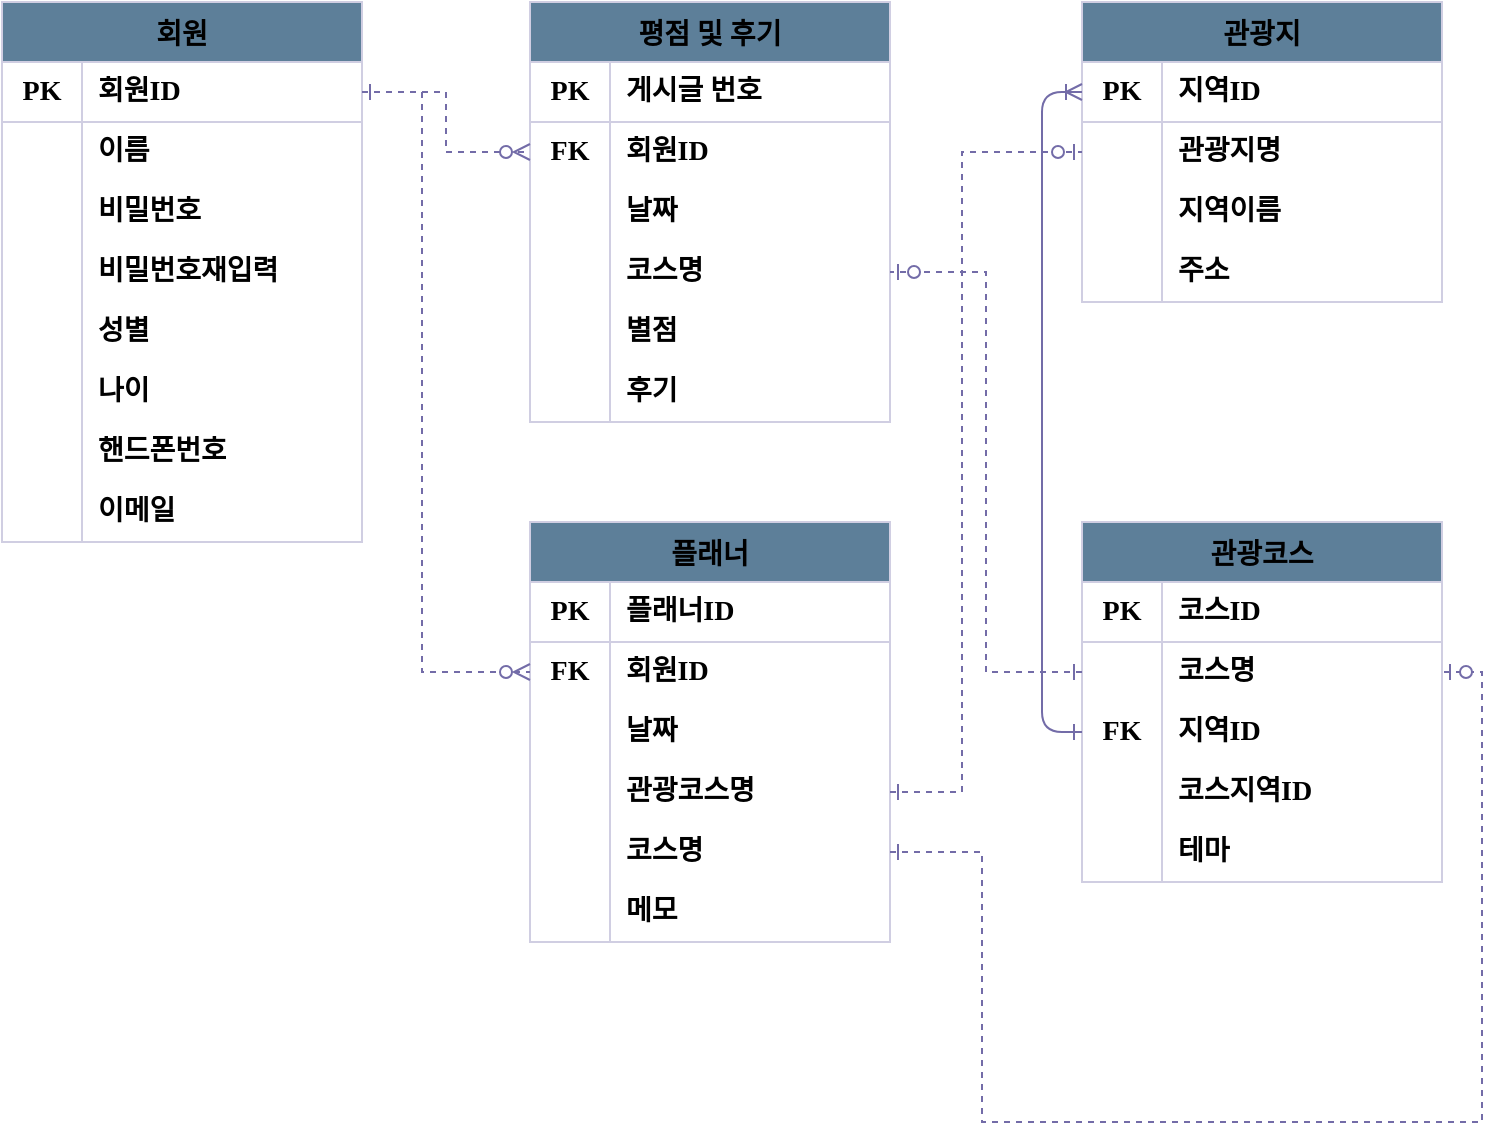 <mxfile version="15.1.4" type="github" pages="3">
  <diagram id="C5RBs43oDa-KdzZeNtuy" name="ERD-KR">
    <mxGraphModel dx="727" dy="885" grid="1" gridSize="10" guides="1" tooltips="1" connect="1" arrows="1" fold="1" page="1" pageScale="1" pageWidth="2339" pageHeight="3300" math="0" shadow="0">
      <root>
        <mxCell id="WIyWlLk6GJQsqaUBKTNV-0" />
        <mxCell id="WIyWlLk6GJQsqaUBKTNV-1" parent="WIyWlLk6GJQsqaUBKTNV-0" />
        <mxCell id="s8Y06uGGC2cw53y5gpNU-20" value="회원" style="shape=table;startSize=30;container=1;collapsible=0;childLayout=tableLayout;fixedRows=1;rowLines=0;fontStyle=1;align=center;pointerEvents=1;fontFamily=Georgia;fontSize=14;fillColor=#5D7F99;strokeColor=#D0CEE2;" parent="WIyWlLk6GJQsqaUBKTNV-1" vertex="1">
          <mxGeometry x="480" y="240" width="180" height="270" as="geometry" />
        </mxCell>
        <mxCell id="s8Y06uGGC2cw53y5gpNU-21" value="" style="shape=partialRectangle;html=1;whiteSpace=wrap;collapsible=0;dropTarget=0;pointerEvents=1;fillColor=none;top=0;left=0;bottom=1;right=0;points=[[0,0.5],[1,0.5]];portConstraint=eastwest;fontFamily=Georgia;fontStyle=1;fontSize=14;strokeColor=#D0CEE2;" parent="s8Y06uGGC2cw53y5gpNU-20" vertex="1">
          <mxGeometry y="30" width="180" height="30" as="geometry" />
        </mxCell>
        <mxCell id="s8Y06uGGC2cw53y5gpNU-22" value="PK" style="shape=partialRectangle;html=1;whiteSpace=wrap;connectable=0;fillColor=none;top=0;left=0;bottom=0;right=0;overflow=hidden;pointerEvents=1;fontFamily=Georgia;fontStyle=1;fontSize=14;strokeColor=#D0CEE2;" parent="s8Y06uGGC2cw53y5gpNU-21" vertex="1">
          <mxGeometry width="40" height="30" as="geometry" />
        </mxCell>
        <mxCell id="s8Y06uGGC2cw53y5gpNU-23" value="회원ID" style="shape=partialRectangle;html=1;whiteSpace=wrap;connectable=0;fillColor=none;top=0;left=0;bottom=0;right=0;align=left;spacingLeft=6;overflow=hidden;pointerEvents=1;fontFamily=Georgia;fontStyle=1;fontSize=14;strokeColor=#D0CEE2;" parent="s8Y06uGGC2cw53y5gpNU-21" vertex="1">
          <mxGeometry x="40" width="140" height="30" as="geometry" />
        </mxCell>
        <mxCell id="s8Y06uGGC2cw53y5gpNU-24" value="" style="shape=partialRectangle;html=1;whiteSpace=wrap;collapsible=0;dropTarget=0;pointerEvents=1;fillColor=none;top=0;left=0;bottom=0;right=0;points=[[0,0.5],[1,0.5]];portConstraint=eastwest;fontFamily=Georgia;fontStyle=1;fontSize=14;strokeColor=#D0CEE2;" parent="s8Y06uGGC2cw53y5gpNU-20" vertex="1">
          <mxGeometry y="60" width="180" height="30" as="geometry" />
        </mxCell>
        <mxCell id="s8Y06uGGC2cw53y5gpNU-25" value="" style="shape=partialRectangle;html=1;whiteSpace=wrap;connectable=0;fillColor=none;top=0;left=0;bottom=0;right=0;overflow=hidden;pointerEvents=1;fontFamily=Georgia;fontStyle=1;fontSize=14;strokeColor=#D0CEE2;" parent="s8Y06uGGC2cw53y5gpNU-24" vertex="1">
          <mxGeometry width="40" height="30" as="geometry" />
        </mxCell>
        <mxCell id="s8Y06uGGC2cw53y5gpNU-26" value="이름" style="shape=partialRectangle;html=1;whiteSpace=wrap;connectable=0;fillColor=none;top=0;left=0;bottom=0;right=0;align=left;spacingLeft=6;overflow=hidden;pointerEvents=1;fontFamily=Georgia;fontStyle=1;fontSize=14;strokeColor=#D0CEE2;" parent="s8Y06uGGC2cw53y5gpNU-24" vertex="1">
          <mxGeometry x="40" width="140" height="30" as="geometry" />
        </mxCell>
        <mxCell id="s8Y06uGGC2cw53y5gpNU-27" value="" style="shape=partialRectangle;html=1;whiteSpace=wrap;collapsible=0;dropTarget=0;pointerEvents=1;fillColor=none;top=0;left=0;bottom=0;right=0;points=[[0,0.5],[1,0.5]];portConstraint=eastwest;fontFamily=Georgia;fontStyle=1;fontSize=14;strokeColor=#D0CEE2;" parent="s8Y06uGGC2cw53y5gpNU-20" vertex="1">
          <mxGeometry y="90" width="180" height="30" as="geometry" />
        </mxCell>
        <mxCell id="s8Y06uGGC2cw53y5gpNU-28" value="" style="shape=partialRectangle;html=1;whiteSpace=wrap;connectable=0;fillColor=none;top=0;left=0;bottom=0;right=0;overflow=hidden;pointerEvents=1;fontFamily=Georgia;fontStyle=1;fontSize=14;strokeColor=#D0CEE2;" parent="s8Y06uGGC2cw53y5gpNU-27" vertex="1">
          <mxGeometry width="40" height="30" as="geometry" />
        </mxCell>
        <mxCell id="s8Y06uGGC2cw53y5gpNU-29" value="비밀번호" style="shape=partialRectangle;html=1;whiteSpace=wrap;connectable=0;fillColor=none;top=0;left=0;bottom=0;right=0;align=left;spacingLeft=6;overflow=hidden;pointerEvents=1;fontFamily=Georgia;fontStyle=1;fontSize=14;strokeColor=#D0CEE2;" parent="s8Y06uGGC2cw53y5gpNU-27" vertex="1">
          <mxGeometry x="40" width="140" height="30" as="geometry" />
        </mxCell>
        <mxCell id="BO6wUFfhsIXM7W1WNB3R-4" value="" style="shape=partialRectangle;html=1;whiteSpace=wrap;collapsible=0;dropTarget=0;pointerEvents=1;fillColor=none;top=0;left=0;bottom=0;right=0;points=[[0,0.5],[1,0.5]];portConstraint=eastwest;fontFamily=Georgia;fontStyle=1;fontSize=14;strokeColor=#D0CEE2;" parent="s8Y06uGGC2cw53y5gpNU-20" vertex="1">
          <mxGeometry y="120" width="180" height="30" as="geometry" />
        </mxCell>
        <mxCell id="BO6wUFfhsIXM7W1WNB3R-5" value="" style="shape=partialRectangle;html=1;whiteSpace=wrap;connectable=0;fillColor=none;top=0;left=0;bottom=0;right=0;overflow=hidden;pointerEvents=1;fontFamily=Georgia;fontStyle=1;fontSize=14;strokeColor=#D0CEE2;" parent="BO6wUFfhsIXM7W1WNB3R-4" vertex="1">
          <mxGeometry width="40" height="30" as="geometry" />
        </mxCell>
        <mxCell id="BO6wUFfhsIXM7W1WNB3R-6" value="비밀번호재입력" style="shape=partialRectangle;html=1;whiteSpace=wrap;connectable=0;fillColor=none;top=0;left=0;bottom=0;right=0;align=left;spacingLeft=6;overflow=hidden;pointerEvents=1;fontFamily=Georgia;fontStyle=1;fontSize=14;strokeColor=#D0CEE2;" parent="BO6wUFfhsIXM7W1WNB3R-4" vertex="1">
          <mxGeometry x="40" width="140" height="30" as="geometry" />
        </mxCell>
        <mxCell id="BO6wUFfhsIXM7W1WNB3R-7" value="" style="shape=partialRectangle;html=1;whiteSpace=wrap;collapsible=0;dropTarget=0;pointerEvents=1;fillColor=none;top=0;left=0;bottom=0;right=0;points=[[0,0.5],[1,0.5]];portConstraint=eastwest;fontFamily=Georgia;fontStyle=1;fontSize=14;strokeColor=#D0CEE2;" parent="s8Y06uGGC2cw53y5gpNU-20" vertex="1">
          <mxGeometry y="150" width="180" height="30" as="geometry" />
        </mxCell>
        <mxCell id="BO6wUFfhsIXM7W1WNB3R-8" value="" style="shape=partialRectangle;html=1;whiteSpace=wrap;connectable=0;fillColor=none;top=0;left=0;bottom=0;right=0;overflow=hidden;pointerEvents=1;fontFamily=Georgia;fontStyle=1;fontSize=14;strokeColor=#D0CEE2;" parent="BO6wUFfhsIXM7W1WNB3R-7" vertex="1">
          <mxGeometry width="40" height="30" as="geometry" />
        </mxCell>
        <mxCell id="BO6wUFfhsIXM7W1WNB3R-9" value="성별" style="shape=partialRectangle;html=1;whiteSpace=wrap;connectable=0;fillColor=none;top=0;left=0;bottom=0;right=0;align=left;spacingLeft=6;overflow=hidden;pointerEvents=1;fontFamily=Georgia;fontStyle=1;fontSize=14;strokeColor=#D0CEE2;" parent="BO6wUFfhsIXM7W1WNB3R-7" vertex="1">
          <mxGeometry x="40" width="140" height="30" as="geometry" />
        </mxCell>
        <mxCell id="BO6wUFfhsIXM7W1WNB3R-10" value="" style="shape=partialRectangle;html=1;whiteSpace=wrap;collapsible=0;dropTarget=0;pointerEvents=1;fillColor=none;top=0;left=0;bottom=0;right=0;points=[[0,0.5],[1,0.5]];portConstraint=eastwest;fontFamily=Georgia;fontStyle=1;fontSize=14;strokeColor=#D0CEE2;" parent="s8Y06uGGC2cw53y5gpNU-20" vertex="1">
          <mxGeometry y="180" width="180" height="30" as="geometry" />
        </mxCell>
        <mxCell id="BO6wUFfhsIXM7W1WNB3R-11" value="" style="shape=partialRectangle;html=1;whiteSpace=wrap;connectable=0;fillColor=none;top=0;left=0;bottom=0;right=0;overflow=hidden;pointerEvents=1;fontFamily=Georgia;fontStyle=1;fontSize=14;strokeColor=#D0CEE2;" parent="BO6wUFfhsIXM7W1WNB3R-10" vertex="1">
          <mxGeometry width="40" height="30" as="geometry" />
        </mxCell>
        <mxCell id="BO6wUFfhsIXM7W1WNB3R-12" value="나이" style="shape=partialRectangle;html=1;whiteSpace=wrap;connectable=0;fillColor=none;top=0;left=0;bottom=0;right=0;align=left;spacingLeft=6;overflow=hidden;pointerEvents=1;fontFamily=Georgia;fontStyle=1;fontSize=14;strokeColor=#D0CEE2;" parent="BO6wUFfhsIXM7W1WNB3R-10" vertex="1">
          <mxGeometry x="40" width="140" height="30" as="geometry" />
        </mxCell>
        <mxCell id="BO6wUFfhsIXM7W1WNB3R-13" value="" style="shape=partialRectangle;html=1;whiteSpace=wrap;collapsible=0;dropTarget=0;pointerEvents=1;fillColor=none;top=0;left=0;bottom=0;right=0;points=[[0,0.5],[1,0.5]];portConstraint=eastwest;fontFamily=Georgia;fontStyle=1;fontSize=14;strokeColor=#D0CEE2;" parent="s8Y06uGGC2cw53y5gpNU-20" vertex="1">
          <mxGeometry y="210" width="180" height="30" as="geometry" />
        </mxCell>
        <mxCell id="BO6wUFfhsIXM7W1WNB3R-14" value="" style="shape=partialRectangle;html=1;whiteSpace=wrap;connectable=0;fillColor=none;top=0;left=0;bottom=0;right=0;overflow=hidden;pointerEvents=1;fontFamily=Georgia;fontStyle=1;fontSize=14;strokeColor=#D0CEE2;" parent="BO6wUFfhsIXM7W1WNB3R-13" vertex="1">
          <mxGeometry width="40" height="30" as="geometry" />
        </mxCell>
        <mxCell id="BO6wUFfhsIXM7W1WNB3R-15" value="핸드폰번호" style="shape=partialRectangle;html=1;whiteSpace=wrap;connectable=0;fillColor=none;top=0;left=0;bottom=0;right=0;align=left;spacingLeft=6;overflow=hidden;pointerEvents=1;fontFamily=Georgia;fontStyle=1;fontSize=14;strokeColor=#D0CEE2;" parent="BO6wUFfhsIXM7W1WNB3R-13" vertex="1">
          <mxGeometry x="40" width="140" height="30" as="geometry" />
        </mxCell>
        <mxCell id="BO6wUFfhsIXM7W1WNB3R-16" value="" style="shape=partialRectangle;html=1;whiteSpace=wrap;collapsible=0;dropTarget=0;pointerEvents=1;fillColor=none;top=0;left=0;bottom=0;right=0;points=[[0,0.5],[1,0.5]];portConstraint=eastwest;fontFamily=Georgia;fontStyle=1;fontSize=14;strokeColor=#D0CEE2;" parent="s8Y06uGGC2cw53y5gpNU-20" vertex="1">
          <mxGeometry y="240" width="180" height="30" as="geometry" />
        </mxCell>
        <mxCell id="BO6wUFfhsIXM7W1WNB3R-17" value="" style="shape=partialRectangle;html=1;whiteSpace=wrap;connectable=0;fillColor=none;top=0;left=0;bottom=0;right=0;overflow=hidden;pointerEvents=1;fontFamily=Georgia;fontStyle=1;fontSize=14;strokeColor=#D0CEE2;" parent="BO6wUFfhsIXM7W1WNB3R-16" vertex="1">
          <mxGeometry width="40" height="30" as="geometry" />
        </mxCell>
        <mxCell id="BO6wUFfhsIXM7W1WNB3R-18" value="이메일" style="shape=partialRectangle;html=1;whiteSpace=wrap;connectable=0;fillColor=none;top=0;left=0;bottom=0;right=0;align=left;spacingLeft=6;overflow=hidden;pointerEvents=1;fontFamily=Georgia;fontStyle=1;fontSize=14;strokeColor=#D0CEE2;" parent="BO6wUFfhsIXM7W1WNB3R-16" vertex="1">
          <mxGeometry x="40" width="140" height="30" as="geometry" />
        </mxCell>
        <mxCell id="BO6wUFfhsIXM7W1WNB3R-19" value="관광지" style="shape=table;startSize=30;container=1;collapsible=0;childLayout=tableLayout;fixedRows=1;rowLines=0;fontStyle=1;align=center;pointerEvents=1;fontFamily=Georgia;fontSize=14;fillColor=#5D7F99;strokeColor=#D0CEE2;" parent="WIyWlLk6GJQsqaUBKTNV-1" vertex="1">
          <mxGeometry x="1020" y="240" width="180" height="150" as="geometry" />
        </mxCell>
        <mxCell id="BO6wUFfhsIXM7W1WNB3R-20" value="" style="shape=partialRectangle;html=1;whiteSpace=wrap;collapsible=0;dropTarget=0;pointerEvents=1;fillColor=none;top=0;left=0;bottom=1;right=0;points=[[0,0.5],[1,0.5]];portConstraint=eastwest;fontFamily=Georgia;fontStyle=1;fontSize=14;strokeColor=#D0CEE2;" parent="BO6wUFfhsIXM7W1WNB3R-19" vertex="1">
          <mxGeometry y="30" width="180" height="30" as="geometry" />
        </mxCell>
        <mxCell id="BO6wUFfhsIXM7W1WNB3R-21" value="PK" style="shape=partialRectangle;html=1;whiteSpace=wrap;connectable=0;fillColor=none;top=0;left=0;bottom=0;right=0;overflow=hidden;pointerEvents=1;fontFamily=Georgia;fontStyle=1;fontSize=14;strokeColor=#D0CEE2;" parent="BO6wUFfhsIXM7W1WNB3R-20" vertex="1">
          <mxGeometry width="40" height="30" as="geometry" />
        </mxCell>
        <mxCell id="BO6wUFfhsIXM7W1WNB3R-22" value="지역ID" style="shape=partialRectangle;html=1;whiteSpace=wrap;connectable=0;fillColor=none;top=0;left=0;bottom=0;right=0;align=left;spacingLeft=6;overflow=hidden;pointerEvents=1;fontFamily=Georgia;fontStyle=1;fontSize=14;strokeColor=#D0CEE2;" parent="BO6wUFfhsIXM7W1WNB3R-20" vertex="1">
          <mxGeometry x="40" width="140" height="30" as="geometry" />
        </mxCell>
        <mxCell id="BO6wUFfhsIXM7W1WNB3R-23" value="" style="shape=partialRectangle;html=1;whiteSpace=wrap;collapsible=0;dropTarget=0;pointerEvents=1;fillColor=none;top=0;left=0;bottom=0;right=0;points=[[0,0.5],[1,0.5]];portConstraint=eastwest;fontFamily=Georgia;fontStyle=1;fontSize=14;strokeColor=#D0CEE2;" parent="BO6wUFfhsIXM7W1WNB3R-19" vertex="1">
          <mxGeometry y="60" width="180" height="30" as="geometry" />
        </mxCell>
        <mxCell id="BO6wUFfhsIXM7W1WNB3R-24" value="" style="shape=partialRectangle;html=1;whiteSpace=wrap;connectable=0;fillColor=none;top=0;left=0;bottom=0;right=0;overflow=hidden;pointerEvents=1;fontFamily=Georgia;fontStyle=1;fontSize=14;strokeColor=#D0CEE2;" parent="BO6wUFfhsIXM7W1WNB3R-23" vertex="1">
          <mxGeometry width="40" height="30" as="geometry" />
        </mxCell>
        <mxCell id="BO6wUFfhsIXM7W1WNB3R-25" value="관광지명" style="shape=partialRectangle;html=1;whiteSpace=wrap;connectable=0;fillColor=none;top=0;left=0;bottom=0;right=0;align=left;spacingLeft=6;overflow=hidden;pointerEvents=1;fontFamily=Georgia;fontStyle=1;fontSize=14;strokeColor=#D0CEE2;" parent="BO6wUFfhsIXM7W1WNB3R-23" vertex="1">
          <mxGeometry x="40" width="140" height="30" as="geometry" />
        </mxCell>
        <mxCell id="BO6wUFfhsIXM7W1WNB3R-26" value="" style="shape=partialRectangle;html=1;whiteSpace=wrap;collapsible=0;dropTarget=0;pointerEvents=1;fillColor=none;top=0;left=0;bottom=0;right=0;points=[[0,0.5],[1,0.5]];portConstraint=eastwest;fontFamily=Georgia;fontStyle=1;fontSize=14;strokeColor=#D0CEE2;" parent="BO6wUFfhsIXM7W1WNB3R-19" vertex="1">
          <mxGeometry y="90" width="180" height="30" as="geometry" />
        </mxCell>
        <mxCell id="BO6wUFfhsIXM7W1WNB3R-27" value="" style="shape=partialRectangle;html=1;whiteSpace=wrap;connectable=0;fillColor=none;top=0;left=0;bottom=0;right=0;overflow=hidden;pointerEvents=1;fontFamily=Georgia;fontStyle=1;fontSize=14;strokeColor=#D0CEE2;" parent="BO6wUFfhsIXM7W1WNB3R-26" vertex="1">
          <mxGeometry width="40" height="30" as="geometry" />
        </mxCell>
        <mxCell id="BO6wUFfhsIXM7W1WNB3R-28" value="지역이름" style="shape=partialRectangle;html=1;whiteSpace=wrap;connectable=0;fillColor=none;top=0;left=0;bottom=0;right=0;align=left;spacingLeft=6;overflow=hidden;pointerEvents=1;fontFamily=Georgia;fontStyle=1;fontSize=14;strokeColor=#D0CEE2;" parent="BO6wUFfhsIXM7W1WNB3R-26" vertex="1">
          <mxGeometry x="40" width="140" height="30" as="geometry" />
        </mxCell>
        <mxCell id="BO6wUFfhsIXM7W1WNB3R-29" value="" style="shape=partialRectangle;html=1;whiteSpace=wrap;collapsible=0;dropTarget=0;pointerEvents=1;fillColor=none;top=0;left=0;bottom=0;right=0;points=[[0,0.5],[1,0.5]];portConstraint=eastwest;fontFamily=Georgia;fontStyle=1;fontSize=14;strokeColor=#D0CEE2;" parent="BO6wUFfhsIXM7W1WNB3R-19" vertex="1">
          <mxGeometry y="120" width="180" height="30" as="geometry" />
        </mxCell>
        <mxCell id="BO6wUFfhsIXM7W1WNB3R-30" value="" style="shape=partialRectangle;html=1;whiteSpace=wrap;connectable=0;fillColor=none;top=0;left=0;bottom=0;right=0;overflow=hidden;pointerEvents=1;fontFamily=Georgia;fontStyle=1;fontSize=14;strokeColor=#D0CEE2;" parent="BO6wUFfhsIXM7W1WNB3R-29" vertex="1">
          <mxGeometry width="40" height="30" as="geometry" />
        </mxCell>
        <mxCell id="BO6wUFfhsIXM7W1WNB3R-31" value="주소" style="shape=partialRectangle;html=1;whiteSpace=wrap;connectable=0;fillColor=none;top=0;left=0;bottom=0;right=0;align=left;spacingLeft=6;overflow=hidden;pointerEvents=1;fontFamily=Georgia;fontStyle=1;fontSize=14;strokeColor=#D0CEE2;" parent="BO6wUFfhsIXM7W1WNB3R-29" vertex="1">
          <mxGeometry x="40" width="140" height="30" as="geometry" />
        </mxCell>
        <mxCell id="BO6wUFfhsIXM7W1WNB3R-44" value="플래너" style="shape=table;startSize=30;container=1;collapsible=0;childLayout=tableLayout;fixedRows=1;rowLines=0;fontStyle=1;align=center;pointerEvents=1;fontFamily=Georgia;fontSize=14;fillColor=#5D7F99;strokeColor=#D0CEE2;" parent="WIyWlLk6GJQsqaUBKTNV-1" vertex="1">
          <mxGeometry x="744" y="500" width="180" height="210" as="geometry" />
        </mxCell>
        <mxCell id="BO6wUFfhsIXM7W1WNB3R-45" value="" style="shape=partialRectangle;html=1;whiteSpace=wrap;collapsible=0;dropTarget=0;pointerEvents=1;fillColor=none;top=0;left=0;bottom=1;right=0;points=[[0,0.5],[1,0.5]];portConstraint=eastwest;fontFamily=Georgia;fontStyle=1;fontSize=14;strokeColor=#D0CEE2;" parent="BO6wUFfhsIXM7W1WNB3R-44" vertex="1">
          <mxGeometry y="30" width="180" height="30" as="geometry" />
        </mxCell>
        <mxCell id="BO6wUFfhsIXM7W1WNB3R-46" value="PK" style="shape=partialRectangle;html=1;whiteSpace=wrap;connectable=0;fillColor=none;top=0;left=0;bottom=0;right=0;overflow=hidden;pointerEvents=1;fontFamily=Georgia;fontStyle=1;fontSize=14;strokeColor=#D0CEE2;" parent="BO6wUFfhsIXM7W1WNB3R-45" vertex="1">
          <mxGeometry width="40" height="30" as="geometry" />
        </mxCell>
        <mxCell id="BO6wUFfhsIXM7W1WNB3R-47" value="플래너ID" style="shape=partialRectangle;html=1;whiteSpace=wrap;connectable=0;fillColor=none;top=0;left=0;bottom=0;right=0;align=left;spacingLeft=6;overflow=hidden;pointerEvents=1;fontFamily=Georgia;fontStyle=1;fontSize=14;strokeColor=#D0CEE2;" parent="BO6wUFfhsIXM7W1WNB3R-45" vertex="1">
          <mxGeometry x="40" width="140" height="30" as="geometry" />
        </mxCell>
        <mxCell id="BO6wUFfhsIXM7W1WNB3R-48" value="" style="shape=partialRectangle;html=1;whiteSpace=wrap;collapsible=0;dropTarget=0;pointerEvents=1;fillColor=none;top=0;left=0;bottom=0;right=0;points=[[0,0.5],[1,0.5]];portConstraint=eastwest;fontFamily=Georgia;fontStyle=1;fontSize=14;strokeColor=#D0CEE2;" parent="BO6wUFfhsIXM7W1WNB3R-44" vertex="1">
          <mxGeometry y="60" width="180" height="30" as="geometry" />
        </mxCell>
        <mxCell id="BO6wUFfhsIXM7W1WNB3R-49" value="FK" style="shape=partialRectangle;html=1;whiteSpace=wrap;connectable=0;fillColor=none;top=0;left=0;bottom=0;right=0;overflow=hidden;pointerEvents=1;fontFamily=Georgia;fontStyle=1;fontSize=14;strokeColor=#D0CEE2;" parent="BO6wUFfhsIXM7W1WNB3R-48" vertex="1">
          <mxGeometry width="40" height="30" as="geometry" />
        </mxCell>
        <mxCell id="BO6wUFfhsIXM7W1WNB3R-50" value="회원ID" style="shape=partialRectangle;html=1;whiteSpace=wrap;connectable=0;fillColor=none;top=0;left=0;bottom=0;right=0;align=left;spacingLeft=6;overflow=hidden;pointerEvents=1;fontFamily=Georgia;fontStyle=1;fontSize=14;strokeColor=#D0CEE2;" parent="BO6wUFfhsIXM7W1WNB3R-48" vertex="1">
          <mxGeometry x="40" width="140" height="30" as="geometry" />
        </mxCell>
        <mxCell id="BO6wUFfhsIXM7W1WNB3R-51" value="" style="shape=partialRectangle;html=1;whiteSpace=wrap;collapsible=0;dropTarget=0;pointerEvents=1;fillColor=none;top=0;left=0;bottom=0;right=0;points=[[0,0.5],[1,0.5]];portConstraint=eastwest;fontFamily=Georgia;fontStyle=1;fontSize=14;strokeColor=#D0CEE2;" parent="BO6wUFfhsIXM7W1WNB3R-44" vertex="1">
          <mxGeometry y="90" width="180" height="30" as="geometry" />
        </mxCell>
        <mxCell id="BO6wUFfhsIXM7W1WNB3R-52" value="" style="shape=partialRectangle;html=1;whiteSpace=wrap;connectable=0;fillColor=none;top=0;left=0;bottom=0;right=0;overflow=hidden;pointerEvents=1;fontFamily=Georgia;fontStyle=1;fontSize=14;strokeColor=#D0CEE2;" parent="BO6wUFfhsIXM7W1WNB3R-51" vertex="1">
          <mxGeometry width="40" height="30" as="geometry" />
        </mxCell>
        <mxCell id="BO6wUFfhsIXM7W1WNB3R-53" value="날짜" style="shape=partialRectangle;html=1;whiteSpace=wrap;connectable=0;fillColor=none;top=0;left=0;bottom=0;right=0;align=left;spacingLeft=6;overflow=hidden;pointerEvents=1;fontFamily=Georgia;fontStyle=1;fontSize=14;strokeColor=#D0CEE2;" parent="BO6wUFfhsIXM7W1WNB3R-51" vertex="1">
          <mxGeometry x="40" width="140" height="30" as="geometry" />
        </mxCell>
        <mxCell id="8-V71h1eKe3N7_4tbGQV-0" value="" style="shape=partialRectangle;html=1;whiteSpace=wrap;collapsible=0;dropTarget=0;pointerEvents=1;fillColor=none;top=0;left=0;bottom=0;right=0;points=[[0,0.5],[1,0.5]];portConstraint=eastwest;fontFamily=Georgia;fontStyle=1;fontSize=14;strokeColor=#D0CEE2;" vertex="1" parent="BO6wUFfhsIXM7W1WNB3R-44">
          <mxGeometry y="120" width="180" height="30" as="geometry" />
        </mxCell>
        <mxCell id="8-V71h1eKe3N7_4tbGQV-1" value="" style="shape=partialRectangle;html=1;whiteSpace=wrap;connectable=0;fillColor=none;top=0;left=0;bottom=0;right=0;overflow=hidden;pointerEvents=1;fontFamily=Georgia;fontStyle=1;fontSize=14;strokeColor=#D0CEE2;" vertex="1" parent="8-V71h1eKe3N7_4tbGQV-0">
          <mxGeometry width="40" height="30" as="geometry" />
        </mxCell>
        <mxCell id="8-V71h1eKe3N7_4tbGQV-2" value="관광코스명" style="shape=partialRectangle;html=1;whiteSpace=wrap;connectable=0;fillColor=none;top=0;left=0;bottom=0;right=0;align=left;spacingLeft=6;overflow=hidden;pointerEvents=1;fontFamily=Georgia;fontStyle=1;fontSize=14;strokeColor=#D0CEE2;" vertex="1" parent="8-V71h1eKe3N7_4tbGQV-0">
          <mxGeometry x="40" width="140" height="30" as="geometry" />
        </mxCell>
        <mxCell id="BO6wUFfhsIXM7W1WNB3R-54" value="" style="shape=partialRectangle;html=1;whiteSpace=wrap;collapsible=0;dropTarget=0;pointerEvents=1;fillColor=none;top=0;left=0;bottom=0;right=0;points=[[0,0.5],[1,0.5]];portConstraint=eastwest;fontFamily=Georgia;fontStyle=1;fontSize=14;strokeColor=#D0CEE2;" parent="BO6wUFfhsIXM7W1WNB3R-44" vertex="1">
          <mxGeometry y="150" width="180" height="30" as="geometry" />
        </mxCell>
        <mxCell id="BO6wUFfhsIXM7W1WNB3R-55" value="" style="shape=partialRectangle;html=1;whiteSpace=wrap;connectable=0;fillColor=none;top=0;left=0;bottom=0;right=0;overflow=hidden;pointerEvents=1;fontFamily=Georgia;fontStyle=1;fontSize=14;strokeColor=#D0CEE2;" parent="BO6wUFfhsIXM7W1WNB3R-54" vertex="1">
          <mxGeometry width="40" height="30" as="geometry" />
        </mxCell>
        <mxCell id="BO6wUFfhsIXM7W1WNB3R-56" value="코스명" style="shape=partialRectangle;html=1;whiteSpace=wrap;connectable=0;fillColor=none;top=0;left=0;bottom=0;right=0;align=left;spacingLeft=6;overflow=hidden;pointerEvents=1;fontFamily=Georgia;fontStyle=1;fontSize=14;strokeColor=#D0CEE2;" parent="BO6wUFfhsIXM7W1WNB3R-54" vertex="1">
          <mxGeometry x="40" width="140" height="30" as="geometry" />
        </mxCell>
        <mxCell id="BO6wUFfhsIXM7W1WNB3R-88" value="" style="shape=partialRectangle;html=1;whiteSpace=wrap;collapsible=0;dropTarget=0;pointerEvents=1;fillColor=none;top=0;left=0;bottom=0;right=0;points=[[0,0.5],[1,0.5]];portConstraint=eastwest;fontFamily=Georgia;fontStyle=1;fontSize=14;strokeColor=#D0CEE2;" parent="BO6wUFfhsIXM7W1WNB3R-44" vertex="1">
          <mxGeometry y="180" width="180" height="30" as="geometry" />
        </mxCell>
        <mxCell id="BO6wUFfhsIXM7W1WNB3R-89" value="" style="shape=partialRectangle;html=1;whiteSpace=wrap;connectable=0;fillColor=none;top=0;left=0;bottom=0;right=0;overflow=hidden;pointerEvents=1;fontFamily=Georgia;fontStyle=1;fontSize=14;strokeColor=#D0CEE2;" parent="BO6wUFfhsIXM7W1WNB3R-88" vertex="1">
          <mxGeometry width="40" height="30" as="geometry" />
        </mxCell>
        <mxCell id="BO6wUFfhsIXM7W1WNB3R-90" value="메모" style="shape=partialRectangle;html=1;whiteSpace=wrap;connectable=0;fillColor=none;top=0;left=0;bottom=0;right=0;align=left;spacingLeft=6;overflow=hidden;pointerEvents=1;fontFamily=Georgia;fontStyle=1;fontSize=14;strokeColor=#D0CEE2;" parent="BO6wUFfhsIXM7W1WNB3R-88" vertex="1">
          <mxGeometry x="40" width="140" height="30" as="geometry" />
        </mxCell>
        <mxCell id="BO6wUFfhsIXM7W1WNB3R-70" value="관광코스" style="shape=table;startSize=30;container=1;collapsible=0;childLayout=tableLayout;fixedRows=1;rowLines=0;fontStyle=1;align=center;pointerEvents=1;fontFamily=Georgia;fontSize=14;fillColor=#5D7F99;strokeColor=#D0CEE2;" parent="WIyWlLk6GJQsqaUBKTNV-1" vertex="1">
          <mxGeometry x="1020" y="500" width="180" height="180" as="geometry" />
        </mxCell>
        <mxCell id="BO6wUFfhsIXM7W1WNB3R-71" value="" style="shape=partialRectangle;html=1;whiteSpace=wrap;collapsible=0;dropTarget=0;pointerEvents=1;fillColor=none;top=0;left=0;bottom=1;right=0;points=[[0,0.5],[1,0.5]];portConstraint=eastwest;fontFamily=Georgia;fontStyle=1;fontSize=14;strokeColor=#D0CEE2;" parent="BO6wUFfhsIXM7W1WNB3R-70" vertex="1">
          <mxGeometry y="30" width="180" height="30" as="geometry" />
        </mxCell>
        <mxCell id="BO6wUFfhsIXM7W1WNB3R-72" value="PK" style="shape=partialRectangle;html=1;whiteSpace=wrap;connectable=0;fillColor=none;top=0;left=0;bottom=0;right=0;overflow=hidden;pointerEvents=1;fontFamily=Georgia;fontStyle=1;fontSize=14;strokeColor=#D0CEE2;" parent="BO6wUFfhsIXM7W1WNB3R-71" vertex="1">
          <mxGeometry width="40" height="30" as="geometry" />
        </mxCell>
        <mxCell id="BO6wUFfhsIXM7W1WNB3R-73" value="코스ID" style="shape=partialRectangle;html=1;whiteSpace=wrap;connectable=0;fillColor=none;top=0;left=0;bottom=0;right=0;align=left;spacingLeft=6;overflow=hidden;pointerEvents=1;fontFamily=Georgia;fontStyle=1;fontSize=14;strokeColor=#D0CEE2;" parent="BO6wUFfhsIXM7W1WNB3R-71" vertex="1">
          <mxGeometry x="40" width="140" height="30" as="geometry" />
        </mxCell>
        <mxCell id="BO6wUFfhsIXM7W1WNB3R-74" value="" style="shape=partialRectangle;html=1;whiteSpace=wrap;collapsible=0;dropTarget=0;pointerEvents=1;fillColor=none;top=0;left=0;bottom=0;right=0;points=[[0,0.5],[1,0.5]];portConstraint=eastwest;fontFamily=Georgia;fontStyle=1;fontSize=14;strokeColor=#D0CEE2;" parent="BO6wUFfhsIXM7W1WNB3R-70" vertex="1">
          <mxGeometry y="60" width="180" height="30" as="geometry" />
        </mxCell>
        <mxCell id="BO6wUFfhsIXM7W1WNB3R-75" value="" style="shape=partialRectangle;html=1;whiteSpace=wrap;connectable=0;fillColor=none;top=0;left=0;bottom=0;right=0;overflow=hidden;pointerEvents=1;fontFamily=Georgia;fontStyle=1;fontSize=14;strokeColor=#D0CEE2;" parent="BO6wUFfhsIXM7W1WNB3R-74" vertex="1">
          <mxGeometry width="40" height="30" as="geometry" />
        </mxCell>
        <mxCell id="BO6wUFfhsIXM7W1WNB3R-76" value="코스명" style="shape=partialRectangle;html=1;whiteSpace=wrap;connectable=0;fillColor=none;top=0;left=0;bottom=0;right=0;align=left;spacingLeft=6;overflow=hidden;pointerEvents=1;fontFamily=Georgia;fontStyle=1;fontSize=14;strokeColor=#D0CEE2;" parent="BO6wUFfhsIXM7W1WNB3R-74" vertex="1">
          <mxGeometry x="40" width="140" height="30" as="geometry" />
        </mxCell>
        <mxCell id="BO6wUFfhsIXM7W1WNB3R-77" value="" style="shape=partialRectangle;html=1;whiteSpace=wrap;collapsible=0;dropTarget=0;pointerEvents=1;fillColor=none;top=0;left=0;bottom=0;right=0;points=[[0,0.5],[1,0.5]];portConstraint=eastwest;fontFamily=Georgia;fontStyle=1;fontSize=14;strokeColor=#D0CEE2;" parent="BO6wUFfhsIXM7W1WNB3R-70" vertex="1">
          <mxGeometry y="90" width="180" height="30" as="geometry" />
        </mxCell>
        <mxCell id="BO6wUFfhsIXM7W1WNB3R-78" value="FK" style="shape=partialRectangle;html=1;whiteSpace=wrap;connectable=0;fillColor=none;top=0;left=0;bottom=0;right=0;overflow=hidden;pointerEvents=1;fontFamily=Georgia;fontStyle=1;fontSize=14;strokeColor=#D0CEE2;" parent="BO6wUFfhsIXM7W1WNB3R-77" vertex="1">
          <mxGeometry width="40" height="30" as="geometry" />
        </mxCell>
        <mxCell id="BO6wUFfhsIXM7W1WNB3R-79" value="지역ID" style="shape=partialRectangle;html=1;whiteSpace=wrap;connectable=0;fillColor=none;top=0;left=0;bottom=0;right=0;align=left;spacingLeft=6;overflow=hidden;pointerEvents=1;fontFamily=Georgia;fontStyle=1;fontSize=14;strokeColor=#D0CEE2;" parent="BO6wUFfhsIXM7W1WNB3R-77" vertex="1">
          <mxGeometry x="40" width="140" height="30" as="geometry" />
        </mxCell>
        <mxCell id="BO6wUFfhsIXM7W1WNB3R-80" value="" style="shape=partialRectangle;html=1;whiteSpace=wrap;collapsible=0;dropTarget=0;pointerEvents=1;fillColor=none;top=0;left=0;bottom=0;right=0;points=[[0,0.5],[1,0.5]];portConstraint=eastwest;fontFamily=Georgia;fontStyle=1;fontSize=14;strokeColor=#D0CEE2;" parent="BO6wUFfhsIXM7W1WNB3R-70" vertex="1">
          <mxGeometry y="120" width="180" height="30" as="geometry" />
        </mxCell>
        <mxCell id="BO6wUFfhsIXM7W1WNB3R-81" value="" style="shape=partialRectangle;html=1;whiteSpace=wrap;connectable=0;fillColor=none;top=0;left=0;bottom=0;right=0;overflow=hidden;pointerEvents=1;fontFamily=Georgia;fontStyle=1;fontSize=14;strokeColor=#D0CEE2;" parent="BO6wUFfhsIXM7W1WNB3R-80" vertex="1">
          <mxGeometry width="40" height="30" as="geometry" />
        </mxCell>
        <mxCell id="BO6wUFfhsIXM7W1WNB3R-82" value="코스지역ID" style="shape=partialRectangle;html=1;whiteSpace=wrap;connectable=0;fillColor=none;top=0;left=0;bottom=0;right=0;align=left;spacingLeft=6;overflow=hidden;pointerEvents=1;fontFamily=Georgia;fontStyle=1;fontSize=14;strokeColor=#D0CEE2;" parent="BO6wUFfhsIXM7W1WNB3R-80" vertex="1">
          <mxGeometry x="40" width="140" height="30" as="geometry" />
        </mxCell>
        <mxCell id="BO6wUFfhsIXM7W1WNB3R-83" value="" style="shape=partialRectangle;html=1;whiteSpace=wrap;collapsible=0;dropTarget=0;pointerEvents=1;fillColor=none;top=0;left=0;bottom=0;right=0;points=[[0,0.5],[1,0.5]];portConstraint=eastwest;fontFamily=Georgia;fontStyle=1;fontSize=14;strokeColor=#D0CEE2;" parent="BO6wUFfhsIXM7W1WNB3R-70" vertex="1">
          <mxGeometry y="150" width="180" height="30" as="geometry" />
        </mxCell>
        <mxCell id="BO6wUFfhsIXM7W1WNB3R-84" value="" style="shape=partialRectangle;html=1;whiteSpace=wrap;connectable=0;fillColor=none;top=0;left=0;bottom=0;right=0;overflow=hidden;pointerEvents=1;fontFamily=Georgia;fontStyle=1;fontSize=14;strokeColor=#D0CEE2;" parent="BO6wUFfhsIXM7W1WNB3R-83" vertex="1">
          <mxGeometry width="40" height="30" as="geometry" />
        </mxCell>
        <mxCell id="BO6wUFfhsIXM7W1WNB3R-85" value="테마" style="shape=partialRectangle;html=1;whiteSpace=wrap;connectable=0;fillColor=none;top=0;left=0;bottom=0;right=0;align=left;spacingLeft=6;overflow=hidden;pointerEvents=1;fontFamily=Georgia;fontStyle=1;fontSize=14;strokeColor=#D0CEE2;" parent="BO6wUFfhsIXM7W1WNB3R-83" vertex="1">
          <mxGeometry x="40" width="140" height="30" as="geometry" />
        </mxCell>
        <mxCell id="BO6wUFfhsIXM7W1WNB3R-125" value="평점 및 후기" style="shape=table;startSize=30;container=1;collapsible=0;childLayout=tableLayout;fixedRows=1;rowLines=0;fontStyle=1;align=center;pointerEvents=1;fontFamily=Georgia;fontSize=14;fillColor=#5D7F99;strokeColor=#D0CEE2;" parent="WIyWlLk6GJQsqaUBKTNV-1" vertex="1">
          <mxGeometry x="744" y="240" width="180" height="210" as="geometry" />
        </mxCell>
        <mxCell id="BO6wUFfhsIXM7W1WNB3R-126" value="" style="shape=partialRectangle;html=1;whiteSpace=wrap;collapsible=0;dropTarget=0;pointerEvents=1;fillColor=none;top=0;left=0;bottom=1;right=0;points=[[0,0.5],[1,0.5]];portConstraint=eastwest;fontFamily=Georgia;fontStyle=1;fontSize=14;strokeColor=#D0CEE2;" parent="BO6wUFfhsIXM7W1WNB3R-125" vertex="1">
          <mxGeometry y="30" width="180" height="30" as="geometry" />
        </mxCell>
        <mxCell id="BO6wUFfhsIXM7W1WNB3R-127" value="PK" style="shape=partialRectangle;html=1;whiteSpace=wrap;connectable=0;fillColor=none;top=0;left=0;bottom=0;right=0;overflow=hidden;pointerEvents=1;fontFamily=Georgia;fontStyle=1;fontSize=14;strokeColor=#D0CEE2;" parent="BO6wUFfhsIXM7W1WNB3R-126" vertex="1">
          <mxGeometry width="40" height="30" as="geometry" />
        </mxCell>
        <mxCell id="BO6wUFfhsIXM7W1WNB3R-128" value="게시글 번호" style="shape=partialRectangle;html=1;whiteSpace=wrap;connectable=0;fillColor=none;top=0;left=0;bottom=0;right=0;align=left;spacingLeft=6;overflow=hidden;pointerEvents=1;fontFamily=Georgia;fontStyle=1;fontSize=14;strokeColor=#D0CEE2;" parent="BO6wUFfhsIXM7W1WNB3R-126" vertex="1">
          <mxGeometry x="40" width="140" height="30" as="geometry" />
        </mxCell>
        <mxCell id="BO6wUFfhsIXM7W1WNB3R-129" value="" style="shape=partialRectangle;html=1;whiteSpace=wrap;collapsible=0;dropTarget=0;pointerEvents=1;fillColor=none;top=0;left=0;bottom=0;right=0;points=[[0,0.5],[1,0.5]];portConstraint=eastwest;fontFamily=Georgia;fontStyle=1;fontSize=14;strokeColor=#D0CEE2;" parent="BO6wUFfhsIXM7W1WNB3R-125" vertex="1">
          <mxGeometry y="60" width="180" height="30" as="geometry" />
        </mxCell>
        <mxCell id="BO6wUFfhsIXM7W1WNB3R-130" value="FK" style="shape=partialRectangle;html=1;whiteSpace=wrap;connectable=0;fillColor=none;top=0;left=0;bottom=0;right=0;overflow=hidden;pointerEvents=1;fontFamily=Georgia;fontStyle=1;fontSize=14;strokeColor=#D0CEE2;" parent="BO6wUFfhsIXM7W1WNB3R-129" vertex="1">
          <mxGeometry width="40" height="30" as="geometry" />
        </mxCell>
        <mxCell id="BO6wUFfhsIXM7W1WNB3R-131" value="회원ID" style="shape=partialRectangle;html=1;whiteSpace=wrap;connectable=0;fillColor=none;top=0;left=0;bottom=0;right=0;align=left;spacingLeft=6;overflow=hidden;pointerEvents=1;fontFamily=Georgia;fontStyle=1;fontSize=14;strokeColor=#D0CEE2;" parent="BO6wUFfhsIXM7W1WNB3R-129" vertex="1">
          <mxGeometry x="40" width="140" height="30" as="geometry" />
        </mxCell>
        <mxCell id="BO6wUFfhsIXM7W1WNB3R-132" value="" style="shape=partialRectangle;html=1;whiteSpace=wrap;collapsible=0;dropTarget=0;pointerEvents=1;fillColor=none;top=0;left=0;bottom=0;right=0;points=[[0,0.5],[1,0.5]];portConstraint=eastwest;fontFamily=Georgia;fontStyle=1;fontSize=14;strokeColor=#D0CEE2;" parent="BO6wUFfhsIXM7W1WNB3R-125" vertex="1">
          <mxGeometry y="90" width="180" height="30" as="geometry" />
        </mxCell>
        <mxCell id="BO6wUFfhsIXM7W1WNB3R-133" value="" style="shape=partialRectangle;html=1;whiteSpace=wrap;connectable=0;fillColor=none;top=0;left=0;bottom=0;right=0;overflow=hidden;pointerEvents=1;fontFamily=Georgia;fontStyle=1;fontSize=14;strokeColor=#D0CEE2;" parent="BO6wUFfhsIXM7W1WNB3R-132" vertex="1">
          <mxGeometry width="40" height="30" as="geometry" />
        </mxCell>
        <mxCell id="BO6wUFfhsIXM7W1WNB3R-134" value="날짜" style="shape=partialRectangle;html=1;whiteSpace=wrap;connectable=0;fillColor=none;top=0;left=0;bottom=0;right=0;align=left;spacingLeft=6;overflow=hidden;pointerEvents=1;fontFamily=Georgia;fontStyle=1;fontSize=14;strokeColor=#D0CEE2;" parent="BO6wUFfhsIXM7W1WNB3R-132" vertex="1">
          <mxGeometry x="40" width="140" height="30" as="geometry" />
        </mxCell>
        <mxCell id="BO6wUFfhsIXM7W1WNB3R-135" value="" style="shape=partialRectangle;html=1;whiteSpace=wrap;collapsible=0;dropTarget=0;pointerEvents=1;fillColor=none;top=0;left=0;bottom=0;right=0;points=[[0,0.5],[1,0.5]];portConstraint=eastwest;fontFamily=Georgia;fontStyle=1;fontSize=14;strokeColor=#D0CEE2;" parent="BO6wUFfhsIXM7W1WNB3R-125" vertex="1">
          <mxGeometry y="120" width="180" height="30" as="geometry" />
        </mxCell>
        <mxCell id="BO6wUFfhsIXM7W1WNB3R-136" value="" style="shape=partialRectangle;html=1;whiteSpace=wrap;connectable=0;fillColor=none;top=0;left=0;bottom=0;right=0;overflow=hidden;pointerEvents=1;fontFamily=Georgia;fontStyle=1;fontSize=14;strokeColor=#D0CEE2;" parent="BO6wUFfhsIXM7W1WNB3R-135" vertex="1">
          <mxGeometry width="40" height="30" as="geometry" />
        </mxCell>
        <mxCell id="BO6wUFfhsIXM7W1WNB3R-137" value="코스명" style="shape=partialRectangle;html=1;whiteSpace=wrap;connectable=0;fillColor=none;top=0;left=0;bottom=0;right=0;align=left;spacingLeft=6;overflow=hidden;pointerEvents=1;fontFamily=Georgia;fontStyle=1;fontSize=14;strokeColor=#D0CEE2;" parent="BO6wUFfhsIXM7W1WNB3R-135" vertex="1">
          <mxGeometry x="40" width="140" height="30" as="geometry" />
        </mxCell>
        <mxCell id="BO6wUFfhsIXM7W1WNB3R-138" value="" style="shape=partialRectangle;html=1;whiteSpace=wrap;collapsible=0;dropTarget=0;pointerEvents=1;fillColor=none;top=0;left=0;bottom=0;right=0;points=[[0,0.5],[1,0.5]];portConstraint=eastwest;fontFamily=Georgia;fontStyle=1;fontSize=14;strokeColor=#D0CEE2;" parent="BO6wUFfhsIXM7W1WNB3R-125" vertex="1">
          <mxGeometry y="150" width="180" height="30" as="geometry" />
        </mxCell>
        <mxCell id="BO6wUFfhsIXM7W1WNB3R-139" value="" style="shape=partialRectangle;html=1;whiteSpace=wrap;connectable=0;fillColor=none;top=0;left=0;bottom=0;right=0;overflow=hidden;pointerEvents=1;fontFamily=Georgia;fontStyle=1;fontSize=14;strokeColor=#D0CEE2;" parent="BO6wUFfhsIXM7W1WNB3R-138" vertex="1">
          <mxGeometry width="40" height="30" as="geometry" />
        </mxCell>
        <mxCell id="BO6wUFfhsIXM7W1WNB3R-140" value="별점" style="shape=partialRectangle;html=1;whiteSpace=wrap;connectable=0;fillColor=none;top=0;left=0;bottom=0;right=0;align=left;spacingLeft=6;overflow=hidden;pointerEvents=1;fontFamily=Georgia;fontStyle=1;fontSize=14;strokeColor=#D0CEE2;" parent="BO6wUFfhsIXM7W1WNB3R-138" vertex="1">
          <mxGeometry x="40" width="140" height="30" as="geometry" />
        </mxCell>
        <mxCell id="BO6wUFfhsIXM7W1WNB3R-141" value="" style="shape=partialRectangle;html=1;whiteSpace=wrap;collapsible=0;dropTarget=0;pointerEvents=1;fillColor=none;top=0;left=0;bottom=0;right=0;points=[[0,0.5],[1,0.5]];portConstraint=eastwest;fontFamily=Georgia;fontStyle=1;fontSize=14;strokeColor=#D0CEE2;" parent="BO6wUFfhsIXM7W1WNB3R-125" vertex="1">
          <mxGeometry y="180" width="180" height="30" as="geometry" />
        </mxCell>
        <mxCell id="BO6wUFfhsIXM7W1WNB3R-142" value="" style="shape=partialRectangle;html=1;whiteSpace=wrap;connectable=0;fillColor=none;top=0;left=0;bottom=0;right=0;overflow=hidden;pointerEvents=1;fontFamily=Georgia;fontStyle=1;fontSize=14;strokeColor=#D0CEE2;" parent="BO6wUFfhsIXM7W1WNB3R-141" vertex="1">
          <mxGeometry width="40" height="30" as="geometry" />
        </mxCell>
        <mxCell id="BO6wUFfhsIXM7W1WNB3R-143" value="후기" style="shape=partialRectangle;html=1;whiteSpace=wrap;connectable=0;fillColor=none;top=0;left=0;bottom=0;right=0;align=left;spacingLeft=6;overflow=hidden;pointerEvents=1;fontFamily=Georgia;fontStyle=1;fontSize=14;strokeColor=#D0CEE2;" parent="BO6wUFfhsIXM7W1WNB3R-141" vertex="1">
          <mxGeometry x="40" width="140" height="30" as="geometry" />
        </mxCell>
        <mxCell id="U-d-3KkZwzB_DYfqlbbE-4" value="" style="edgeStyle=orthogonalEdgeStyle;fontSize=14;html=1;endArrow=ERzeroToMany;startArrow=ERone;exitX=1;exitY=0.5;exitDx=0;exitDy=0;entryX=0;entryY=0.5;entryDx=0;entryDy=0;startFill=0;dashed=1;fontFamily=Georgia;fontStyle=1;strokeColor=#736CA8;rounded=0;" parent="WIyWlLk6GJQsqaUBKTNV-1" source="s8Y06uGGC2cw53y5gpNU-21" target="BO6wUFfhsIXM7W1WNB3R-48" edge="1">
          <mxGeometry width="100" height="100" relative="1" as="geometry">
            <mxPoint x="620" y="520" as="sourcePoint" />
            <mxPoint x="720" y="420" as="targetPoint" />
            <Array as="points">
              <mxPoint x="690" y="285" />
              <mxPoint x="690" y="575" />
            </Array>
          </mxGeometry>
        </mxCell>
        <mxCell id="U-d-3KkZwzB_DYfqlbbE-5" value="" style="edgeStyle=orthogonalEdgeStyle;fontSize=14;html=1;endArrow=ERzeroToMany;startArrow=ERone;exitX=1;exitY=0.5;exitDx=0;exitDy=0;entryX=0;entryY=0.5;entryDx=0;entryDy=0;startFill=0;dashed=1;fontFamily=Georgia;fontStyle=1;strokeColor=#736CA8;rounded=0;" parent="WIyWlLk6GJQsqaUBKTNV-1" source="s8Y06uGGC2cw53y5gpNU-21" target="BO6wUFfhsIXM7W1WNB3R-129" edge="1">
          <mxGeometry width="100" height="100" relative="1" as="geometry">
            <mxPoint x="620" y="420" as="sourcePoint" />
            <mxPoint x="720" y="320" as="targetPoint" />
          </mxGeometry>
        </mxCell>
        <mxCell id="U-d-3KkZwzB_DYfqlbbE-7" style="edgeStyle=orthogonalEdgeStyle;rounded=1;orthogonalLoop=1;jettySize=auto;html=1;exitX=0;exitY=0.5;exitDx=0;exitDy=0;entryX=0;entryY=0.5;entryDx=0;entryDy=0;startArrow=ERone;startFill=0;endArrow=ERoneToMany;endFill=0;fontFamily=Georgia;fontStyle=1;fontSize=14;strokeColor=#736CA8;" parent="WIyWlLk6GJQsqaUBKTNV-1" source="BO6wUFfhsIXM7W1WNB3R-77" target="BO6wUFfhsIXM7W1WNB3R-20" edge="1">
          <mxGeometry relative="1" as="geometry" />
        </mxCell>
        <mxCell id="Ttntgd1U8eOWo2YOJtGP-2" style="edgeStyle=orthogonalEdgeStyle;rounded=0;orthogonalLoop=1;jettySize=auto;html=1;exitX=0;exitY=0.5;exitDx=0;exitDy=0;entryX=1;entryY=0.5;entryDx=0;entryDy=0;endArrow=ERzeroToOne;endFill=1;startArrow=ERone;startFill=0;dashed=1;strokeColor=#736CA8;" edge="1" parent="WIyWlLk6GJQsqaUBKTNV-1" source="BO6wUFfhsIXM7W1WNB3R-74" target="BO6wUFfhsIXM7W1WNB3R-135">
          <mxGeometry relative="1" as="geometry" />
        </mxCell>
        <mxCell id="1gmR-0q_2pigefazotAP-0" style="edgeStyle=orthogonalEdgeStyle;rounded=0;orthogonalLoop=1;jettySize=auto;html=1;exitX=1;exitY=0.5;exitDx=0;exitDy=0;dashed=1;startArrow=ERone;startFill=0;endArrow=ERzeroToOne;endFill=1;strokeColor=#736CA8;" edge="1" parent="WIyWlLk6GJQsqaUBKTNV-1" source="8-V71h1eKe3N7_4tbGQV-0" target="BO6wUFfhsIXM7W1WNB3R-23">
          <mxGeometry relative="1" as="geometry">
            <Array as="points">
              <mxPoint x="960" y="635" />
              <mxPoint x="960" y="315" />
            </Array>
          </mxGeometry>
        </mxCell>
        <mxCell id="82_iKI9zSLkF9sR75ube-0" style="edgeStyle=orthogonalEdgeStyle;rounded=0;orthogonalLoop=1;jettySize=auto;html=1;exitX=1;exitY=0.5;exitDx=0;exitDy=0;entryX=1;entryY=0.5;entryDx=0;entryDy=0;dashed=1;startArrow=ERone;startFill=0;endArrow=ERzeroToOne;endFill=1;strokeColor=#736CA8;" edge="1" parent="WIyWlLk6GJQsqaUBKTNV-1" source="BO6wUFfhsIXM7W1WNB3R-54" target="BO6wUFfhsIXM7W1WNB3R-74">
          <mxGeometry relative="1" as="geometry">
            <Array as="points">
              <mxPoint x="970" y="665" />
              <mxPoint x="970" y="800" />
              <mxPoint x="1220" y="800" />
              <mxPoint x="1220" y="575" />
            </Array>
          </mxGeometry>
        </mxCell>
      </root>
    </mxGraphModel>
  </diagram>
  <diagram id="bJioFeIYyW50wU3aYv47" name="ERD-EN">
    <mxGraphModel dx="727" dy="885" grid="1" gridSize="10" guides="1" tooltips="1" connect="1" arrows="1" fold="1" page="1" pageScale="1" pageWidth="827" pageHeight="1169" math="0" shadow="0">
      <root>
        <mxCell id="8UNJ_Wr-Wy9jJWkXgi1k-0" />
        <mxCell id="8UNJ_Wr-Wy9jJWkXgi1k-1" parent="8UNJ_Wr-Wy9jJWkXgi1k-0" />
        <mxCell id="-qLB1NV5AyeXlCn3dFUJ-0" value="MEMBER" style="shape=table;startSize=30;container=1;collapsible=0;childLayout=tableLayout;fixedRows=1;rowLines=0;fontStyle=0;align=center;pointerEvents=1;fontFamily=Georgia;fontSize=14;" parent="8UNJ_Wr-Wy9jJWkXgi1k-1" vertex="1">
          <mxGeometry x="60" y="120" width="180" height="270" as="geometry" />
        </mxCell>
        <mxCell id="-qLB1NV5AyeXlCn3dFUJ-1" value="" style="shape=partialRectangle;html=1;whiteSpace=wrap;collapsible=0;dropTarget=0;pointerEvents=1;fillColor=none;top=0;left=0;bottom=1;right=0;points=[[0,0.5],[1,0.5]];portConstraint=eastwest;fontFamily=Georgia;fontStyle=0;fontSize=14;" parent="-qLB1NV5AyeXlCn3dFUJ-0" vertex="1">
          <mxGeometry y="30" width="180" height="30" as="geometry" />
        </mxCell>
        <mxCell id="-qLB1NV5AyeXlCn3dFUJ-2" value="PK" style="shape=partialRectangle;html=1;whiteSpace=wrap;connectable=0;fillColor=none;top=0;left=0;bottom=0;right=0;overflow=hidden;pointerEvents=1;fontFamily=Georgia;fontStyle=0;fontSize=14;" parent="-qLB1NV5AyeXlCn3dFUJ-1" vertex="1">
          <mxGeometry width="40" height="30" as="geometry" />
        </mxCell>
        <mxCell id="-qLB1NV5AyeXlCn3dFUJ-3" value="ID" style="shape=partialRectangle;html=1;whiteSpace=wrap;connectable=0;fillColor=none;top=0;left=0;bottom=0;right=0;align=left;spacingLeft=6;overflow=hidden;pointerEvents=1;fontFamily=Georgia;fontStyle=0;fontSize=14;" parent="-qLB1NV5AyeXlCn3dFUJ-1" vertex="1">
          <mxGeometry x="40" width="140" height="30" as="geometry" />
        </mxCell>
        <mxCell id="-qLB1NV5AyeXlCn3dFUJ-4" value="" style="shape=partialRectangle;html=1;whiteSpace=wrap;collapsible=0;dropTarget=0;pointerEvents=1;fillColor=none;top=0;left=0;bottom=0;right=0;points=[[0,0.5],[1,0.5]];portConstraint=eastwest;fontFamily=Georgia;fontStyle=0;fontSize=14;" parent="-qLB1NV5AyeXlCn3dFUJ-0" vertex="1">
          <mxGeometry y="60" width="180" height="30" as="geometry" />
        </mxCell>
        <mxCell id="-qLB1NV5AyeXlCn3dFUJ-5" value="" style="shape=partialRectangle;html=1;whiteSpace=wrap;connectable=0;fillColor=none;top=0;left=0;bottom=0;right=0;overflow=hidden;pointerEvents=1;fontFamily=Georgia;fontStyle=0;fontSize=14;" parent="-qLB1NV5AyeXlCn3dFUJ-4" vertex="1">
          <mxGeometry width="40" height="30" as="geometry" />
        </mxCell>
        <mxCell id="-qLB1NV5AyeXlCn3dFUJ-6" value="NAME" style="shape=partialRectangle;html=1;whiteSpace=wrap;connectable=0;fillColor=none;top=0;left=0;bottom=0;right=0;align=left;spacingLeft=6;overflow=hidden;pointerEvents=1;fontFamily=Georgia;fontStyle=0;fontSize=14;" parent="-qLB1NV5AyeXlCn3dFUJ-4" vertex="1">
          <mxGeometry x="40" width="140" height="30" as="geometry" />
        </mxCell>
        <mxCell id="-qLB1NV5AyeXlCn3dFUJ-7" value="" style="shape=partialRectangle;html=1;whiteSpace=wrap;collapsible=0;dropTarget=0;pointerEvents=1;fillColor=none;top=0;left=0;bottom=0;right=0;points=[[0,0.5],[1,0.5]];portConstraint=eastwest;fontFamily=Georgia;fontStyle=0;fontSize=14;" parent="-qLB1NV5AyeXlCn3dFUJ-0" vertex="1">
          <mxGeometry y="90" width="180" height="30" as="geometry" />
        </mxCell>
        <mxCell id="-qLB1NV5AyeXlCn3dFUJ-8" value="" style="shape=partialRectangle;html=1;whiteSpace=wrap;connectable=0;fillColor=none;top=0;left=0;bottom=0;right=0;overflow=hidden;pointerEvents=1;fontFamily=Georgia;fontStyle=0;fontSize=14;" parent="-qLB1NV5AyeXlCn3dFUJ-7" vertex="1">
          <mxGeometry width="40" height="30" as="geometry" />
        </mxCell>
        <mxCell id="-qLB1NV5AyeXlCn3dFUJ-9" value="PWD" style="shape=partialRectangle;html=1;whiteSpace=wrap;connectable=0;fillColor=none;top=0;left=0;bottom=0;right=0;align=left;spacingLeft=6;overflow=hidden;pointerEvents=1;fontFamily=Georgia;fontStyle=0;fontSize=14;" parent="-qLB1NV5AyeXlCn3dFUJ-7" vertex="1">
          <mxGeometry x="40" width="140" height="30" as="geometry" />
        </mxCell>
        <mxCell id="-qLB1NV5AyeXlCn3dFUJ-10" value="" style="shape=partialRectangle;html=1;whiteSpace=wrap;collapsible=0;dropTarget=0;pointerEvents=1;fillColor=none;top=0;left=0;bottom=0;right=0;points=[[0,0.5],[1,0.5]];portConstraint=eastwest;fontFamily=Georgia;fontStyle=0;fontSize=14;" parent="-qLB1NV5AyeXlCn3dFUJ-0" vertex="1">
          <mxGeometry y="120" width="180" height="30" as="geometry" />
        </mxCell>
        <mxCell id="-qLB1NV5AyeXlCn3dFUJ-11" value="" style="shape=partialRectangle;html=1;whiteSpace=wrap;connectable=0;fillColor=none;top=0;left=0;bottom=0;right=0;overflow=hidden;pointerEvents=1;fontFamily=Georgia;fontStyle=0;fontSize=14;" parent="-qLB1NV5AyeXlCn3dFUJ-10" vertex="1">
          <mxGeometry width="40" height="30" as="geometry" />
        </mxCell>
        <mxCell id="-qLB1NV5AyeXlCn3dFUJ-12" value="&lt;span&gt;PWDCHECK&lt;/span&gt;" style="shape=partialRectangle;html=1;whiteSpace=wrap;connectable=0;fillColor=none;top=0;left=0;bottom=0;right=0;align=left;spacingLeft=6;overflow=hidden;pointerEvents=1;fontFamily=Georgia;fontStyle=0;fontSize=14;" parent="-qLB1NV5AyeXlCn3dFUJ-10" vertex="1">
          <mxGeometry x="40" width="140" height="30" as="geometry" />
        </mxCell>
        <mxCell id="-qLB1NV5AyeXlCn3dFUJ-13" value="" style="shape=partialRectangle;html=1;whiteSpace=wrap;collapsible=0;dropTarget=0;pointerEvents=1;fillColor=none;top=0;left=0;bottom=0;right=0;points=[[0,0.5],[1,0.5]];portConstraint=eastwest;fontFamily=Georgia;fontStyle=0;fontSize=14;" parent="-qLB1NV5AyeXlCn3dFUJ-0" vertex="1">
          <mxGeometry y="150" width="180" height="30" as="geometry" />
        </mxCell>
        <mxCell id="-qLB1NV5AyeXlCn3dFUJ-14" value="" style="shape=partialRectangle;html=1;whiteSpace=wrap;connectable=0;fillColor=none;top=0;left=0;bottom=0;right=0;overflow=hidden;pointerEvents=1;fontFamily=Georgia;fontStyle=0;fontSize=14;" parent="-qLB1NV5AyeXlCn3dFUJ-13" vertex="1">
          <mxGeometry width="40" height="30" as="geometry" />
        </mxCell>
        <mxCell id="-qLB1NV5AyeXlCn3dFUJ-15" value="GENDER" style="shape=partialRectangle;html=1;whiteSpace=wrap;connectable=0;fillColor=none;top=0;left=0;bottom=0;right=0;align=left;spacingLeft=6;overflow=hidden;pointerEvents=1;fontFamily=Georgia;fontStyle=0;fontSize=14;" parent="-qLB1NV5AyeXlCn3dFUJ-13" vertex="1">
          <mxGeometry x="40" width="140" height="30" as="geometry" />
        </mxCell>
        <mxCell id="-qLB1NV5AyeXlCn3dFUJ-16" value="" style="shape=partialRectangle;html=1;whiteSpace=wrap;collapsible=0;dropTarget=0;pointerEvents=1;fillColor=none;top=0;left=0;bottom=0;right=0;points=[[0,0.5],[1,0.5]];portConstraint=eastwest;fontFamily=Georgia;fontStyle=0;fontSize=14;" parent="-qLB1NV5AyeXlCn3dFUJ-0" vertex="1">
          <mxGeometry y="180" width="180" height="30" as="geometry" />
        </mxCell>
        <mxCell id="-qLB1NV5AyeXlCn3dFUJ-17" value="" style="shape=partialRectangle;html=1;whiteSpace=wrap;connectable=0;fillColor=none;top=0;left=0;bottom=0;right=0;overflow=hidden;pointerEvents=1;fontFamily=Georgia;fontStyle=0;fontSize=14;" parent="-qLB1NV5AyeXlCn3dFUJ-16" vertex="1">
          <mxGeometry width="40" height="30" as="geometry" />
        </mxCell>
        <mxCell id="-qLB1NV5AyeXlCn3dFUJ-18" value="AGE" style="shape=partialRectangle;html=1;whiteSpace=wrap;connectable=0;fillColor=none;top=0;left=0;bottom=0;right=0;align=left;spacingLeft=6;overflow=hidden;pointerEvents=1;fontFamily=Georgia;fontStyle=0;fontSize=14;" parent="-qLB1NV5AyeXlCn3dFUJ-16" vertex="1">
          <mxGeometry x="40" width="140" height="30" as="geometry" />
        </mxCell>
        <mxCell id="-qLB1NV5AyeXlCn3dFUJ-19" value="" style="shape=partialRectangle;html=1;whiteSpace=wrap;collapsible=0;dropTarget=0;pointerEvents=1;fillColor=none;top=0;left=0;bottom=0;right=0;points=[[0,0.5],[1,0.5]];portConstraint=eastwest;fontFamily=Georgia;fontStyle=0;fontSize=14;" parent="-qLB1NV5AyeXlCn3dFUJ-0" vertex="1">
          <mxGeometry y="210" width="180" height="30" as="geometry" />
        </mxCell>
        <mxCell id="-qLB1NV5AyeXlCn3dFUJ-20" value="" style="shape=partialRectangle;html=1;whiteSpace=wrap;connectable=0;fillColor=none;top=0;left=0;bottom=0;right=0;overflow=hidden;pointerEvents=1;fontFamily=Georgia;fontStyle=0;fontSize=14;" parent="-qLB1NV5AyeXlCn3dFUJ-19" vertex="1">
          <mxGeometry width="40" height="30" as="geometry" />
        </mxCell>
        <mxCell id="-qLB1NV5AyeXlCn3dFUJ-21" value="CELL_NO" style="shape=partialRectangle;html=1;whiteSpace=wrap;connectable=0;fillColor=none;top=0;left=0;bottom=0;right=0;align=left;spacingLeft=6;overflow=hidden;pointerEvents=1;fontFamily=Georgia;fontStyle=0;fontSize=14;" parent="-qLB1NV5AyeXlCn3dFUJ-19" vertex="1">
          <mxGeometry x="40" width="140" height="30" as="geometry" />
        </mxCell>
        <mxCell id="-qLB1NV5AyeXlCn3dFUJ-22" value="" style="shape=partialRectangle;html=1;whiteSpace=wrap;collapsible=0;dropTarget=0;pointerEvents=1;fillColor=none;top=0;left=0;bottom=0;right=0;points=[[0,0.5],[1,0.5]];portConstraint=eastwest;fontFamily=Georgia;fontStyle=0;fontSize=14;" parent="-qLB1NV5AyeXlCn3dFUJ-0" vertex="1">
          <mxGeometry y="240" width="180" height="30" as="geometry" />
        </mxCell>
        <mxCell id="-qLB1NV5AyeXlCn3dFUJ-23" value="" style="shape=partialRectangle;html=1;whiteSpace=wrap;connectable=0;fillColor=none;top=0;left=0;bottom=0;right=0;overflow=hidden;pointerEvents=1;fontFamily=Georgia;fontStyle=0;fontSize=14;" parent="-qLB1NV5AyeXlCn3dFUJ-22" vertex="1">
          <mxGeometry width="40" height="30" as="geometry" />
        </mxCell>
        <mxCell id="-qLB1NV5AyeXlCn3dFUJ-24" value="EMAIL" style="shape=partialRectangle;html=1;whiteSpace=wrap;connectable=0;fillColor=none;top=0;left=0;bottom=0;right=0;align=left;spacingLeft=6;overflow=hidden;pointerEvents=1;fontFamily=Georgia;fontStyle=0;fontSize=14;" parent="-qLB1NV5AyeXlCn3dFUJ-22" vertex="1">
          <mxGeometry x="40" width="140" height="30" as="geometry" />
        </mxCell>
        <mxCell id="-qLB1NV5AyeXlCn3dFUJ-25" value="TOUR_PLACE" style="shape=table;startSize=30;container=1;collapsible=0;childLayout=tableLayout;fixedRows=1;rowLines=0;fontStyle=0;align=center;pointerEvents=1;fontFamily=Georgia;fontSize=14;" parent="8UNJ_Wr-Wy9jJWkXgi1k-1" vertex="1">
          <mxGeometry x="600" y="120" width="180" height="150" as="geometry" />
        </mxCell>
        <mxCell id="-qLB1NV5AyeXlCn3dFUJ-26" value="" style="shape=partialRectangle;html=1;whiteSpace=wrap;collapsible=0;dropTarget=0;pointerEvents=1;fillColor=none;top=0;left=0;bottom=1;right=0;points=[[0,0.5],[1,0.5]];portConstraint=eastwest;fontFamily=Georgia;fontStyle=0;fontSize=14;" parent="-qLB1NV5AyeXlCn3dFUJ-25" vertex="1">
          <mxGeometry y="30" width="180" height="30" as="geometry" />
        </mxCell>
        <mxCell id="-qLB1NV5AyeXlCn3dFUJ-27" value="PK" style="shape=partialRectangle;html=1;whiteSpace=wrap;connectable=0;fillColor=none;top=0;left=0;bottom=0;right=0;overflow=hidden;pointerEvents=1;fontFamily=Georgia;fontStyle=0;fontSize=14;" parent="-qLB1NV5AyeXlCn3dFUJ-26" vertex="1">
          <mxGeometry width="40" height="30" as="geometry" />
        </mxCell>
        <mxCell id="-qLB1NV5AyeXlCn3dFUJ-28" value="AREA_ID" style="shape=partialRectangle;html=1;whiteSpace=wrap;connectable=0;fillColor=none;top=0;left=0;bottom=0;right=0;align=left;spacingLeft=6;overflow=hidden;pointerEvents=1;fontFamily=Georgia;fontStyle=0;fontSize=14;" parent="-qLB1NV5AyeXlCn3dFUJ-26" vertex="1">
          <mxGeometry x="40" width="140" height="30" as="geometry" />
        </mxCell>
        <mxCell id="-qLB1NV5AyeXlCn3dFUJ-29" value="" style="shape=partialRectangle;html=1;whiteSpace=wrap;collapsible=0;dropTarget=0;pointerEvents=1;fillColor=none;top=0;left=0;bottom=0;right=0;points=[[0,0.5],[1,0.5]];portConstraint=eastwest;fontFamily=Georgia;fontStyle=0;fontSize=14;" parent="-qLB1NV5AyeXlCn3dFUJ-25" vertex="1">
          <mxGeometry y="60" width="180" height="30" as="geometry" />
        </mxCell>
        <mxCell id="-qLB1NV5AyeXlCn3dFUJ-30" value="" style="shape=partialRectangle;html=1;whiteSpace=wrap;connectable=0;fillColor=none;top=0;left=0;bottom=0;right=0;overflow=hidden;pointerEvents=1;fontFamily=Georgia;fontStyle=0;fontSize=14;" parent="-qLB1NV5AyeXlCn3dFUJ-29" vertex="1">
          <mxGeometry width="40" height="30" as="geometry" />
        </mxCell>
        <mxCell id="-qLB1NV5AyeXlCn3dFUJ-31" value="&lt;span&gt;PLACE_NAME&lt;/span&gt;" style="shape=partialRectangle;html=1;whiteSpace=wrap;connectable=0;fillColor=none;top=0;left=0;bottom=0;right=0;align=left;spacingLeft=6;overflow=hidden;pointerEvents=1;fontFamily=Georgia;fontStyle=0;fontSize=14;" parent="-qLB1NV5AyeXlCn3dFUJ-29" vertex="1">
          <mxGeometry x="40" width="140" height="30" as="geometry" />
        </mxCell>
        <mxCell id="-qLB1NV5AyeXlCn3dFUJ-32" value="" style="shape=partialRectangle;html=1;whiteSpace=wrap;collapsible=0;dropTarget=0;pointerEvents=1;fillColor=none;top=0;left=0;bottom=0;right=0;points=[[0,0.5],[1,0.5]];portConstraint=eastwest;fontFamily=Georgia;fontStyle=0;fontSize=14;" parent="-qLB1NV5AyeXlCn3dFUJ-25" vertex="1">
          <mxGeometry y="90" width="180" height="30" as="geometry" />
        </mxCell>
        <mxCell id="-qLB1NV5AyeXlCn3dFUJ-33" value="" style="shape=partialRectangle;html=1;whiteSpace=wrap;connectable=0;fillColor=none;top=0;left=0;bottom=0;right=0;overflow=hidden;pointerEvents=1;fontFamily=Georgia;fontStyle=0;fontSize=14;" parent="-qLB1NV5AyeXlCn3dFUJ-32" vertex="1">
          <mxGeometry width="40" height="30" as="geometry" />
        </mxCell>
        <mxCell id="-qLB1NV5AyeXlCn3dFUJ-34" value="AREA_NAME" style="shape=partialRectangle;html=1;whiteSpace=wrap;connectable=0;fillColor=none;top=0;left=0;bottom=0;right=0;align=left;spacingLeft=6;overflow=hidden;pointerEvents=1;fontFamily=Georgia;fontStyle=0;fontSize=14;" parent="-qLB1NV5AyeXlCn3dFUJ-32" vertex="1">
          <mxGeometry x="40" width="140" height="30" as="geometry" />
        </mxCell>
        <mxCell id="-qLB1NV5AyeXlCn3dFUJ-35" value="" style="shape=partialRectangle;html=1;whiteSpace=wrap;collapsible=0;dropTarget=0;pointerEvents=1;fillColor=none;top=0;left=0;bottom=0;right=0;points=[[0,0.5],[1,0.5]];portConstraint=eastwest;fontFamily=Georgia;fontStyle=0;fontSize=14;" parent="-qLB1NV5AyeXlCn3dFUJ-25" vertex="1">
          <mxGeometry y="120" width="180" height="30" as="geometry" />
        </mxCell>
        <mxCell id="-qLB1NV5AyeXlCn3dFUJ-36" value="" style="shape=partialRectangle;html=1;whiteSpace=wrap;connectable=0;fillColor=none;top=0;left=0;bottom=0;right=0;overflow=hidden;pointerEvents=1;fontFamily=Georgia;fontStyle=0;fontSize=14;" parent="-qLB1NV5AyeXlCn3dFUJ-35" vertex="1">
          <mxGeometry width="40" height="30" as="geometry" />
        </mxCell>
        <mxCell id="-qLB1NV5AyeXlCn3dFUJ-37" value="ADDR" style="shape=partialRectangle;html=1;whiteSpace=wrap;connectable=0;fillColor=none;top=0;left=0;bottom=0;right=0;align=left;spacingLeft=6;overflow=hidden;pointerEvents=1;fontFamily=Georgia;fontStyle=0;fontSize=14;" parent="-qLB1NV5AyeXlCn3dFUJ-35" vertex="1">
          <mxGeometry x="40" width="140" height="30" as="geometry" />
        </mxCell>
        <mxCell id="-qLB1NV5AyeXlCn3dFUJ-38" value="PLANNER" style="shape=table;startSize=30;container=1;collapsible=0;childLayout=tableLayout;fixedRows=1;rowLines=0;fontStyle=0;align=center;pointerEvents=1;fontFamily=Georgia;fontSize=14;" parent="8UNJ_Wr-Wy9jJWkXgi1k-1" vertex="1">
          <mxGeometry x="324" y="380" width="180" height="210" as="geometry" />
        </mxCell>
        <mxCell id="-qLB1NV5AyeXlCn3dFUJ-39" value="" style="shape=partialRectangle;html=1;whiteSpace=wrap;collapsible=0;dropTarget=0;pointerEvents=1;fillColor=none;top=0;left=0;bottom=1;right=0;points=[[0,0.5],[1,0.5]];portConstraint=eastwest;fontFamily=Georgia;fontStyle=0;fontSize=14;" parent="-qLB1NV5AyeXlCn3dFUJ-38" vertex="1">
          <mxGeometry y="30" width="180" height="30" as="geometry" />
        </mxCell>
        <mxCell id="-qLB1NV5AyeXlCn3dFUJ-40" value="PK" style="shape=partialRectangle;html=1;whiteSpace=wrap;connectable=0;fillColor=none;top=0;left=0;bottom=0;right=0;overflow=hidden;pointerEvents=1;fontFamily=Georgia;fontStyle=0;fontSize=14;" parent="-qLB1NV5AyeXlCn3dFUJ-39" vertex="1">
          <mxGeometry width="40" height="30" as="geometry" />
        </mxCell>
        <mxCell id="-qLB1NV5AyeXlCn3dFUJ-41" value="P_NO" style="shape=partialRectangle;html=1;whiteSpace=wrap;connectable=0;fillColor=none;top=0;left=0;bottom=0;right=0;align=left;spacingLeft=6;overflow=hidden;pointerEvents=1;fontFamily=Georgia;fontStyle=0;fontSize=14;" parent="-qLB1NV5AyeXlCn3dFUJ-39" vertex="1">
          <mxGeometry x="40" width="140" height="30" as="geometry" />
        </mxCell>
        <mxCell id="-qLB1NV5AyeXlCn3dFUJ-42" value="" style="shape=partialRectangle;html=1;whiteSpace=wrap;collapsible=0;dropTarget=0;pointerEvents=1;fillColor=none;top=0;left=0;bottom=0;right=0;points=[[0,0.5],[1,0.5]];portConstraint=eastwest;fontFamily=Georgia;fontStyle=0;fontSize=14;" parent="-qLB1NV5AyeXlCn3dFUJ-38" vertex="1">
          <mxGeometry y="60" width="180" height="30" as="geometry" />
        </mxCell>
        <mxCell id="-qLB1NV5AyeXlCn3dFUJ-43" value="FK" style="shape=partialRectangle;html=1;whiteSpace=wrap;connectable=0;fillColor=none;top=0;left=0;bottom=0;right=0;overflow=hidden;pointerEvents=1;fontFamily=Georgia;fontStyle=0;fontSize=14;" parent="-qLB1NV5AyeXlCn3dFUJ-42" vertex="1">
          <mxGeometry width="40" height="30" as="geometry" />
        </mxCell>
        <mxCell id="-qLB1NV5AyeXlCn3dFUJ-44" value="ID" style="shape=partialRectangle;html=1;whiteSpace=wrap;connectable=0;fillColor=none;top=0;left=0;bottom=0;right=0;align=left;spacingLeft=6;overflow=hidden;pointerEvents=1;fontFamily=Georgia;fontStyle=0;fontSize=14;" parent="-qLB1NV5AyeXlCn3dFUJ-42" vertex="1">
          <mxGeometry x="40" width="140" height="30" as="geometry" />
        </mxCell>
        <mxCell id="-qLB1NV5AyeXlCn3dFUJ-45" value="" style="shape=partialRectangle;html=1;whiteSpace=wrap;collapsible=0;dropTarget=0;pointerEvents=1;fillColor=none;top=0;left=0;bottom=0;right=0;points=[[0,0.5],[1,0.5]];portConstraint=eastwest;fontFamily=Georgia;fontStyle=0;fontSize=14;" parent="-qLB1NV5AyeXlCn3dFUJ-38" vertex="1">
          <mxGeometry y="90" width="180" height="30" as="geometry" />
        </mxCell>
        <mxCell id="-qLB1NV5AyeXlCn3dFUJ-46" value="" style="shape=partialRectangle;html=1;whiteSpace=wrap;connectable=0;fillColor=none;top=0;left=0;bottom=0;right=0;overflow=hidden;pointerEvents=1;fontFamily=Georgia;fontStyle=0;fontSize=14;" parent="-qLB1NV5AyeXlCn3dFUJ-45" vertex="1">
          <mxGeometry width="40" height="30" as="geometry" />
        </mxCell>
        <mxCell id="-qLB1NV5AyeXlCn3dFUJ-47" value="DATE" style="shape=partialRectangle;html=1;whiteSpace=wrap;connectable=0;fillColor=none;top=0;left=0;bottom=0;right=0;align=left;spacingLeft=6;overflow=hidden;pointerEvents=1;fontFamily=Georgia;fontStyle=0;fontSize=14;" parent="-qLB1NV5AyeXlCn3dFUJ-45" vertex="1">
          <mxGeometry x="40" width="140" height="30" as="geometry" />
        </mxCell>
        <mxCell id="7zk0r0GMGF4KWfMiugSZ-1" value="" style="shape=partialRectangle;html=1;whiteSpace=wrap;collapsible=0;dropTarget=0;pointerEvents=1;fillColor=none;top=0;left=0;bottom=0;right=0;points=[[0,0.5],[1,0.5]];portConstraint=eastwest;fontFamily=Georgia;fontStyle=0;fontSize=14;" vertex="1" parent="-qLB1NV5AyeXlCn3dFUJ-38">
          <mxGeometry y="120" width="180" height="30" as="geometry" />
        </mxCell>
        <mxCell id="7zk0r0GMGF4KWfMiugSZ-2" value="" style="shape=partialRectangle;html=1;whiteSpace=wrap;connectable=0;fillColor=none;top=0;left=0;bottom=0;right=0;overflow=hidden;pointerEvents=1;fontFamily=Georgia;fontStyle=0;fontSize=14;" vertex="1" parent="7zk0r0GMGF4KWfMiugSZ-1">
          <mxGeometry width="40" height="30" as="geometry" />
        </mxCell>
        <mxCell id="7zk0r0GMGF4KWfMiugSZ-3" value="PLACE_NAME&amp;nbsp;" style="shape=partialRectangle;html=1;whiteSpace=wrap;connectable=0;fillColor=none;top=0;left=0;bottom=0;right=0;align=left;spacingLeft=6;overflow=hidden;pointerEvents=1;fontFamily=Georgia;fontStyle=0;fontSize=14;" vertex="1" parent="7zk0r0GMGF4KWfMiugSZ-1">
          <mxGeometry x="40" width="140" height="30" as="geometry" />
        </mxCell>
        <mxCell id="-qLB1NV5AyeXlCn3dFUJ-48" value="" style="shape=partialRectangle;html=1;whiteSpace=wrap;collapsible=0;dropTarget=0;pointerEvents=1;fillColor=none;top=0;left=0;bottom=0;right=0;points=[[0,0.5],[1,0.5]];portConstraint=eastwest;fontFamily=Georgia;fontStyle=0;fontSize=14;" parent="-qLB1NV5AyeXlCn3dFUJ-38" vertex="1">
          <mxGeometry y="150" width="180" height="30" as="geometry" />
        </mxCell>
        <mxCell id="-qLB1NV5AyeXlCn3dFUJ-49" value="" style="shape=partialRectangle;html=1;whiteSpace=wrap;connectable=0;fillColor=none;top=0;left=0;bottom=0;right=0;overflow=hidden;pointerEvents=1;fontFamily=Georgia;fontStyle=0;fontSize=14;" parent="-qLB1NV5AyeXlCn3dFUJ-48" vertex="1">
          <mxGeometry width="40" height="30" as="geometry" />
        </mxCell>
        <mxCell id="-qLB1NV5AyeXlCn3dFUJ-50" value="&lt;span&gt;COURSE&lt;/span&gt;" style="shape=partialRectangle;html=1;whiteSpace=wrap;connectable=0;fillColor=none;top=0;left=0;bottom=0;right=0;align=left;spacingLeft=6;overflow=hidden;pointerEvents=1;fontFamily=Georgia;fontStyle=0;fontSize=14;" parent="-qLB1NV5AyeXlCn3dFUJ-48" vertex="1">
          <mxGeometry x="40" width="140" height="30" as="geometry" />
        </mxCell>
        <mxCell id="-qLB1NV5AyeXlCn3dFUJ-51" value="" style="shape=partialRectangle;html=1;whiteSpace=wrap;collapsible=0;dropTarget=0;pointerEvents=1;fillColor=none;top=0;left=0;bottom=0;right=0;points=[[0,0.5],[1,0.5]];portConstraint=eastwest;fontFamily=Georgia;fontStyle=0;fontSize=14;" parent="-qLB1NV5AyeXlCn3dFUJ-38" vertex="1">
          <mxGeometry y="180" width="180" height="30" as="geometry" />
        </mxCell>
        <mxCell id="-qLB1NV5AyeXlCn3dFUJ-52" value="" style="shape=partialRectangle;html=1;whiteSpace=wrap;connectable=0;fillColor=none;top=0;left=0;bottom=0;right=0;overflow=hidden;pointerEvents=1;fontFamily=Georgia;fontStyle=0;fontSize=14;" parent="-qLB1NV5AyeXlCn3dFUJ-51" vertex="1">
          <mxGeometry width="40" height="30" as="geometry" />
        </mxCell>
        <mxCell id="-qLB1NV5AyeXlCn3dFUJ-53" value="MEMO" style="shape=partialRectangle;html=1;whiteSpace=wrap;connectable=0;fillColor=none;top=0;left=0;bottom=0;right=0;align=left;spacingLeft=6;overflow=hidden;pointerEvents=1;fontFamily=Georgia;fontStyle=0;fontSize=14;" parent="-qLB1NV5AyeXlCn3dFUJ-51" vertex="1">
          <mxGeometry x="40" width="140" height="30" as="geometry" />
        </mxCell>
        <mxCell id="-qLB1NV5AyeXlCn3dFUJ-70" value="TOUR_COURSE" style="shape=table;startSize=30;container=1;collapsible=0;childLayout=tableLayout;fixedRows=1;rowLines=0;fontStyle=0;align=center;pointerEvents=1;fontFamily=Georgia;fontSize=14;" parent="8UNJ_Wr-Wy9jJWkXgi1k-1" vertex="1">
          <mxGeometry x="600" y="350" width="180" height="210" as="geometry" />
        </mxCell>
        <mxCell id="-qLB1NV5AyeXlCn3dFUJ-71" value="" style="shape=partialRectangle;html=1;whiteSpace=wrap;collapsible=0;dropTarget=0;pointerEvents=1;fillColor=none;top=0;left=0;bottom=1;right=0;points=[[0,0.5],[1,0.5]];portConstraint=eastwest;fontFamily=Georgia;fontStyle=0;fontSize=14;" parent="-qLB1NV5AyeXlCn3dFUJ-70" vertex="1">
          <mxGeometry y="30" width="180" height="30" as="geometry" />
        </mxCell>
        <mxCell id="-qLB1NV5AyeXlCn3dFUJ-72" value="PK" style="shape=partialRectangle;html=1;whiteSpace=wrap;connectable=0;fillColor=none;top=0;left=0;bottom=0;right=0;overflow=hidden;pointerEvents=1;fontFamily=Georgia;fontStyle=0;fontSize=14;" parent="-qLB1NV5AyeXlCn3dFUJ-71" vertex="1">
          <mxGeometry width="40" height="30" as="geometry" />
        </mxCell>
        <mxCell id="-qLB1NV5AyeXlCn3dFUJ-73" value="COURSE_ID" style="shape=partialRectangle;html=1;whiteSpace=wrap;connectable=0;fillColor=none;top=0;left=0;bottom=0;right=0;align=left;spacingLeft=6;overflow=hidden;pointerEvents=1;fontFamily=Georgia;fontStyle=0;fontSize=14;" parent="-qLB1NV5AyeXlCn3dFUJ-71" vertex="1">
          <mxGeometry x="40" width="140" height="30" as="geometry" />
        </mxCell>
        <mxCell id="-qLB1NV5AyeXlCn3dFUJ-74" value="" style="shape=partialRectangle;html=1;whiteSpace=wrap;collapsible=0;dropTarget=0;pointerEvents=1;fillColor=none;top=0;left=0;bottom=0;right=0;points=[[0,0.5],[1,0.5]];portConstraint=eastwest;fontFamily=Georgia;fontStyle=0;fontSize=14;" parent="-qLB1NV5AyeXlCn3dFUJ-70" vertex="1">
          <mxGeometry y="60" width="180" height="30" as="geometry" />
        </mxCell>
        <mxCell id="-qLB1NV5AyeXlCn3dFUJ-75" value="" style="shape=partialRectangle;html=1;whiteSpace=wrap;connectable=0;fillColor=none;top=0;left=0;bottom=0;right=0;overflow=hidden;pointerEvents=1;fontFamily=Georgia;fontStyle=0;fontSize=14;" parent="-qLB1NV5AyeXlCn3dFUJ-74" vertex="1">
          <mxGeometry width="40" height="30" as="geometry" />
        </mxCell>
        <mxCell id="-qLB1NV5AyeXlCn3dFUJ-76" value="COURSE" style="shape=partialRectangle;html=1;whiteSpace=wrap;connectable=0;fillColor=none;top=0;left=0;bottom=0;right=0;align=left;spacingLeft=6;overflow=hidden;pointerEvents=1;fontFamily=Georgia;fontStyle=0;fontSize=14;" parent="-qLB1NV5AyeXlCn3dFUJ-74" vertex="1">
          <mxGeometry x="40" width="140" height="30" as="geometry" />
        </mxCell>
        <mxCell id="-qLB1NV5AyeXlCn3dFUJ-77" value="" style="shape=partialRectangle;html=1;whiteSpace=wrap;collapsible=0;dropTarget=0;pointerEvents=1;fillColor=none;top=0;left=0;bottom=0;right=0;points=[[0,0.5],[1,0.5]];portConstraint=eastwest;fontFamily=Georgia;fontStyle=0;fontSize=14;" parent="-qLB1NV5AyeXlCn3dFUJ-70" vertex="1">
          <mxGeometry y="90" width="180" height="30" as="geometry" />
        </mxCell>
        <mxCell id="-qLB1NV5AyeXlCn3dFUJ-78" value="FK" style="shape=partialRectangle;html=1;whiteSpace=wrap;connectable=0;fillColor=none;top=0;left=0;bottom=0;right=0;overflow=hidden;pointerEvents=1;fontFamily=Georgia;fontStyle=0;fontSize=14;" parent="-qLB1NV5AyeXlCn3dFUJ-77" vertex="1">
          <mxGeometry width="40" height="30" as="geometry" />
        </mxCell>
        <mxCell id="-qLB1NV5AyeXlCn3dFUJ-79" value="AREA_ID" style="shape=partialRectangle;html=1;whiteSpace=wrap;connectable=0;fillColor=none;top=0;left=0;bottom=0;right=0;align=left;spacingLeft=6;overflow=hidden;pointerEvents=1;fontFamily=Georgia;fontStyle=0;fontSize=14;" parent="-qLB1NV5AyeXlCn3dFUJ-77" vertex="1">
          <mxGeometry x="40" width="140" height="30" as="geometry" />
        </mxCell>
        <mxCell id="-qLB1NV5AyeXlCn3dFUJ-80" value="" style="shape=partialRectangle;html=1;whiteSpace=wrap;collapsible=0;dropTarget=0;pointerEvents=1;fillColor=none;top=0;left=0;bottom=0;right=0;points=[[0,0.5],[1,0.5]];portConstraint=eastwest;fontFamily=Georgia;fontStyle=0;fontSize=14;" parent="-qLB1NV5AyeXlCn3dFUJ-70" vertex="1">
          <mxGeometry y="120" width="180" height="30" as="geometry" />
        </mxCell>
        <mxCell id="-qLB1NV5AyeXlCn3dFUJ-81" value="" style="shape=partialRectangle;html=1;whiteSpace=wrap;connectable=0;fillColor=none;top=0;left=0;bottom=0;right=0;overflow=hidden;pointerEvents=1;fontFamily=Georgia;fontStyle=0;fontSize=14;" parent="-qLB1NV5AyeXlCn3dFUJ-80" vertex="1">
          <mxGeometry width="40" height="30" as="geometry" />
        </mxCell>
        <mxCell id="-qLB1NV5AyeXlCn3dFUJ-82" value="COURSE_AREA_ID" style="shape=partialRectangle;html=1;whiteSpace=wrap;connectable=0;fillColor=none;top=0;left=0;bottom=0;right=0;align=left;spacingLeft=6;overflow=hidden;pointerEvents=1;fontFamily=Georgia;fontStyle=0;fontSize=14;" parent="-qLB1NV5AyeXlCn3dFUJ-80" vertex="1">
          <mxGeometry x="40" width="140" height="30" as="geometry" />
        </mxCell>
        <mxCell id="-qLB1NV5AyeXlCn3dFUJ-83" value="" style="shape=partialRectangle;html=1;whiteSpace=wrap;collapsible=0;dropTarget=0;pointerEvents=1;fillColor=none;top=0;left=0;bottom=0;right=0;points=[[0,0.5],[1,0.5]];portConstraint=eastwest;fontFamily=Georgia;fontStyle=0;fontSize=14;" parent="-qLB1NV5AyeXlCn3dFUJ-70" vertex="1">
          <mxGeometry y="150" width="180" height="30" as="geometry" />
        </mxCell>
        <mxCell id="-qLB1NV5AyeXlCn3dFUJ-84" value="" style="shape=partialRectangle;html=1;whiteSpace=wrap;connectable=0;fillColor=none;top=0;left=0;bottom=0;right=0;overflow=hidden;pointerEvents=1;fontFamily=Georgia;fontStyle=0;fontSize=14;" parent="-qLB1NV5AyeXlCn3dFUJ-83" vertex="1">
          <mxGeometry width="40" height="30" as="geometry" />
        </mxCell>
        <mxCell id="-qLB1NV5AyeXlCn3dFUJ-85" value="THEMA" style="shape=partialRectangle;html=1;whiteSpace=wrap;connectable=0;fillColor=none;top=0;left=0;bottom=0;right=0;align=left;spacingLeft=6;overflow=hidden;pointerEvents=1;fontFamily=Georgia;fontStyle=0;fontSize=14;" parent="-qLB1NV5AyeXlCn3dFUJ-83" vertex="1">
          <mxGeometry x="40" width="140" height="30" as="geometry" />
        </mxCell>
        <mxCell id="-qLB1NV5AyeXlCn3dFUJ-117" value="RATING_REVIEW" style="shape=table;startSize=30;container=1;collapsible=0;childLayout=tableLayout;fixedRows=1;rowLines=0;fontStyle=0;align=center;pointerEvents=1;fontFamily=Georgia;fontSize=14;" parent="8UNJ_Wr-Wy9jJWkXgi1k-1" vertex="1">
          <mxGeometry x="324" y="120" width="180" height="210" as="geometry" />
        </mxCell>
        <mxCell id="-qLB1NV5AyeXlCn3dFUJ-118" value="" style="shape=partialRectangle;html=1;whiteSpace=wrap;collapsible=0;dropTarget=0;pointerEvents=1;fillColor=none;top=0;left=0;bottom=1;right=0;points=[[0,0.5],[1,0.5]];portConstraint=eastwest;fontFamily=Georgia;fontStyle=0;fontSize=14;" parent="-qLB1NV5AyeXlCn3dFUJ-117" vertex="1">
          <mxGeometry y="30" width="180" height="30" as="geometry" />
        </mxCell>
        <mxCell id="-qLB1NV5AyeXlCn3dFUJ-119" value="PK" style="shape=partialRectangle;html=1;whiteSpace=wrap;connectable=0;fillColor=none;top=0;left=0;bottom=0;right=0;overflow=hidden;pointerEvents=1;fontFamily=Georgia;fontStyle=0;fontSize=14;" parent="-qLB1NV5AyeXlCn3dFUJ-118" vertex="1">
          <mxGeometry width="40" height="30" as="geometry" />
        </mxCell>
        <mxCell id="-qLB1NV5AyeXlCn3dFUJ-120" value="TEXT_NO" style="shape=partialRectangle;html=1;whiteSpace=wrap;connectable=0;fillColor=none;top=0;left=0;bottom=0;right=0;align=left;spacingLeft=6;overflow=hidden;pointerEvents=1;fontFamily=Georgia;fontStyle=0;fontSize=14;" parent="-qLB1NV5AyeXlCn3dFUJ-118" vertex="1">
          <mxGeometry x="40" width="140" height="30" as="geometry" />
        </mxCell>
        <mxCell id="-qLB1NV5AyeXlCn3dFUJ-121" value="" style="shape=partialRectangle;html=1;whiteSpace=wrap;collapsible=0;dropTarget=0;pointerEvents=1;fillColor=none;top=0;left=0;bottom=0;right=0;points=[[0,0.5],[1,0.5]];portConstraint=eastwest;fontFamily=Georgia;fontStyle=0;fontSize=14;" parent="-qLB1NV5AyeXlCn3dFUJ-117" vertex="1">
          <mxGeometry y="60" width="180" height="30" as="geometry" />
        </mxCell>
        <mxCell id="-qLB1NV5AyeXlCn3dFUJ-122" value="FK" style="shape=partialRectangle;html=1;whiteSpace=wrap;connectable=0;fillColor=none;top=0;left=0;bottom=0;right=0;overflow=hidden;pointerEvents=1;fontFamily=Georgia;fontStyle=0;fontSize=14;" parent="-qLB1NV5AyeXlCn3dFUJ-121" vertex="1">
          <mxGeometry width="40" height="30" as="geometry" />
        </mxCell>
        <mxCell id="-qLB1NV5AyeXlCn3dFUJ-123" value="&lt;span style=&quot;text-align: center&quot;&gt;MEMBER_&lt;/span&gt;ID" style="shape=partialRectangle;html=1;whiteSpace=wrap;connectable=0;fillColor=none;top=0;left=0;bottom=0;right=0;align=left;spacingLeft=6;overflow=hidden;pointerEvents=1;fontFamily=Georgia;fontStyle=0;fontSize=14;" parent="-qLB1NV5AyeXlCn3dFUJ-121" vertex="1">
          <mxGeometry x="40" width="140" height="30" as="geometry" />
        </mxCell>
        <mxCell id="-qLB1NV5AyeXlCn3dFUJ-124" value="" style="shape=partialRectangle;html=1;whiteSpace=wrap;collapsible=0;dropTarget=0;pointerEvents=1;fillColor=none;top=0;left=0;bottom=0;right=0;points=[[0,0.5],[1,0.5]];portConstraint=eastwest;fontFamily=Georgia;fontStyle=0;fontSize=14;" parent="-qLB1NV5AyeXlCn3dFUJ-117" vertex="1">
          <mxGeometry y="90" width="180" height="30" as="geometry" />
        </mxCell>
        <mxCell id="-qLB1NV5AyeXlCn3dFUJ-125" value="" style="shape=partialRectangle;html=1;whiteSpace=wrap;connectable=0;fillColor=none;top=0;left=0;bottom=0;right=0;overflow=hidden;pointerEvents=1;fontFamily=Georgia;fontStyle=0;fontSize=14;" parent="-qLB1NV5AyeXlCn3dFUJ-124" vertex="1">
          <mxGeometry width="40" height="30" as="geometry" />
        </mxCell>
        <mxCell id="-qLB1NV5AyeXlCn3dFUJ-126" value="DATE" style="shape=partialRectangle;html=1;whiteSpace=wrap;connectable=0;fillColor=none;top=0;left=0;bottom=0;right=0;align=left;spacingLeft=6;overflow=hidden;pointerEvents=1;fontFamily=Georgia;fontStyle=0;fontSize=14;" parent="-qLB1NV5AyeXlCn3dFUJ-124" vertex="1">
          <mxGeometry x="40" width="140" height="30" as="geometry" />
        </mxCell>
        <mxCell id="-qLB1NV5AyeXlCn3dFUJ-127" value="" style="shape=partialRectangle;html=1;whiteSpace=wrap;collapsible=0;dropTarget=0;pointerEvents=1;fillColor=none;top=0;left=0;bottom=0;right=0;points=[[0,0.5],[1,0.5]];portConstraint=eastwest;fontFamily=Georgia;fontStyle=0;fontSize=14;" parent="-qLB1NV5AyeXlCn3dFUJ-117" vertex="1">
          <mxGeometry y="120" width="180" height="30" as="geometry" />
        </mxCell>
        <mxCell id="-qLB1NV5AyeXlCn3dFUJ-128" value="" style="shape=partialRectangle;html=1;whiteSpace=wrap;connectable=0;fillColor=none;top=0;left=0;bottom=0;right=0;overflow=hidden;pointerEvents=1;fontFamily=Georgia;fontStyle=0;fontSize=14;" parent="-qLB1NV5AyeXlCn3dFUJ-127" vertex="1">
          <mxGeometry width="40" height="30" as="geometry" />
        </mxCell>
        <mxCell id="-qLB1NV5AyeXlCn3dFUJ-129" value="COURSE" style="shape=partialRectangle;html=1;whiteSpace=wrap;connectable=0;fillColor=none;top=0;left=0;bottom=0;right=0;align=left;spacingLeft=6;overflow=hidden;pointerEvents=1;fontFamily=Georgia;fontStyle=0;fontSize=14;" parent="-qLB1NV5AyeXlCn3dFUJ-127" vertex="1">
          <mxGeometry x="40" width="140" height="30" as="geometry" />
        </mxCell>
        <mxCell id="-qLB1NV5AyeXlCn3dFUJ-130" value="" style="shape=partialRectangle;html=1;whiteSpace=wrap;collapsible=0;dropTarget=0;pointerEvents=1;fillColor=none;top=0;left=0;bottom=0;right=0;points=[[0,0.5],[1,0.5]];portConstraint=eastwest;fontFamily=Georgia;fontStyle=0;fontSize=14;" parent="-qLB1NV5AyeXlCn3dFUJ-117" vertex="1">
          <mxGeometry y="150" width="180" height="30" as="geometry" />
        </mxCell>
        <mxCell id="-qLB1NV5AyeXlCn3dFUJ-131" value="" style="shape=partialRectangle;html=1;whiteSpace=wrap;connectable=0;fillColor=none;top=0;left=0;bottom=0;right=0;overflow=hidden;pointerEvents=1;fontFamily=Georgia;fontStyle=0;fontSize=14;" parent="-qLB1NV5AyeXlCn3dFUJ-130" vertex="1">
          <mxGeometry width="40" height="30" as="geometry" />
        </mxCell>
        <mxCell id="-qLB1NV5AyeXlCn3dFUJ-132" value="POINT" style="shape=partialRectangle;html=1;whiteSpace=wrap;connectable=0;fillColor=none;top=0;left=0;bottom=0;right=0;align=left;spacingLeft=6;overflow=hidden;pointerEvents=1;fontFamily=Georgia;fontStyle=0;fontSize=14;" parent="-qLB1NV5AyeXlCn3dFUJ-130" vertex="1">
          <mxGeometry x="40" width="140" height="30" as="geometry" />
        </mxCell>
        <mxCell id="-qLB1NV5AyeXlCn3dFUJ-133" value="" style="shape=partialRectangle;html=1;whiteSpace=wrap;collapsible=0;dropTarget=0;pointerEvents=1;fillColor=none;top=0;left=0;bottom=0;right=0;points=[[0,0.5],[1,0.5]];portConstraint=eastwest;fontFamily=Georgia;fontStyle=0;fontSize=14;" parent="-qLB1NV5AyeXlCn3dFUJ-117" vertex="1">
          <mxGeometry y="180" width="180" height="30" as="geometry" />
        </mxCell>
        <mxCell id="-qLB1NV5AyeXlCn3dFUJ-134" value="" style="shape=partialRectangle;html=1;whiteSpace=wrap;connectable=0;fillColor=none;top=0;left=0;bottom=0;right=0;overflow=hidden;pointerEvents=1;fontFamily=Georgia;fontStyle=0;fontSize=14;" parent="-qLB1NV5AyeXlCn3dFUJ-133" vertex="1">
          <mxGeometry width="40" height="30" as="geometry" />
        </mxCell>
        <mxCell id="-qLB1NV5AyeXlCn3dFUJ-135" value="REVIEW" style="shape=partialRectangle;html=1;whiteSpace=wrap;connectable=0;fillColor=none;top=0;left=0;bottom=0;right=0;align=left;spacingLeft=6;overflow=hidden;pointerEvents=1;fontFamily=Georgia;fontStyle=0;fontSize=14;" parent="-qLB1NV5AyeXlCn3dFUJ-133" vertex="1">
          <mxGeometry x="40" width="140" height="30" as="geometry" />
        </mxCell>
        <mxCell id="-qLB1NV5AyeXlCn3dFUJ-136" value="" style="edgeStyle=orthogonalEdgeStyle;fontSize=14;html=1;endArrow=ERzeroToMany;startArrow=ERone;exitX=1;exitY=0.5;exitDx=0;exitDy=0;entryX=0;entryY=0.5;entryDx=0;entryDy=0;startFill=0;dashed=1;fontFamily=Georgia;fontStyle=0;rounded=0;" parent="8UNJ_Wr-Wy9jJWkXgi1k-1" source="-qLB1NV5AyeXlCn3dFUJ-1" target="-qLB1NV5AyeXlCn3dFUJ-42" edge="1">
          <mxGeometry width="100" height="100" relative="1" as="geometry">
            <mxPoint x="200" y="400" as="sourcePoint" />
            <mxPoint x="300" y="300" as="targetPoint" />
            <Array as="points">
              <mxPoint x="270" y="165" />
              <mxPoint x="270" y="455" />
            </Array>
          </mxGeometry>
        </mxCell>
        <mxCell id="-qLB1NV5AyeXlCn3dFUJ-137" value="" style="edgeStyle=orthogonalEdgeStyle;fontSize=14;html=1;endArrow=ERzeroToMany;startArrow=ERone;exitX=1;exitY=0.5;exitDx=0;exitDy=0;entryX=0;entryY=0.5;entryDx=0;entryDy=0;startFill=0;dashed=1;fontFamily=Georgia;fontStyle=0;rounded=0;" parent="8UNJ_Wr-Wy9jJWkXgi1k-1" source="-qLB1NV5AyeXlCn3dFUJ-1" target="-qLB1NV5AyeXlCn3dFUJ-121" edge="1">
          <mxGeometry width="100" height="100" relative="1" as="geometry">
            <mxPoint x="200" y="300" as="sourcePoint" />
            <mxPoint x="300" y="200" as="targetPoint" />
          </mxGeometry>
        </mxCell>
        <mxCell id="-qLB1NV5AyeXlCn3dFUJ-138" style="edgeStyle=orthogonalEdgeStyle;rounded=0;orthogonalLoop=1;jettySize=auto;html=1;exitX=0;exitY=0.5;exitDx=0;exitDy=0;entryX=0;entryY=0.5;entryDx=0;entryDy=0;startArrow=ERone;startFill=0;endArrow=ERoneToMany;endFill=0;fontFamily=Georgia;fontStyle=0;fontSize=14;" parent="8UNJ_Wr-Wy9jJWkXgi1k-1" source="-qLB1NV5AyeXlCn3dFUJ-77" target="-qLB1NV5AyeXlCn3dFUJ-26" edge="1">
          <mxGeometry relative="1" as="geometry" />
        </mxCell>
        <mxCell id="FnTSC6Cmae_tubiR2W1n-0" style="edgeStyle=orthogonalEdgeStyle;rounded=0;orthogonalLoop=1;jettySize=auto;html=1;entryX=0;entryY=0.5;entryDx=0;entryDy=0;dashed=1;startArrow=ERone;startFill=0;endArrow=ERzeroToOne;endFill=1;exitX=1;exitY=0.5;exitDx=0;exitDy=0;" edge="1" parent="8UNJ_Wr-Wy9jJWkXgi1k-1" source="7zk0r0GMGF4KWfMiugSZ-1" target="-qLB1NV5AyeXlCn3dFUJ-29">
          <mxGeometry relative="1" as="geometry">
            <mxPoint x="530" y="545" as="sourcePoint" />
            <Array as="points">
              <mxPoint x="540" y="515" />
              <mxPoint x="540" y="195" />
            </Array>
          </mxGeometry>
        </mxCell>
        <mxCell id="FnTSC6Cmae_tubiR2W1n-3" style="edgeStyle=orthogonalEdgeStyle;rounded=0;orthogonalLoop=1;jettySize=auto;html=1;exitX=0;exitY=0.5;exitDx=0;exitDy=0;entryX=1;entryY=0.5;entryDx=0;entryDy=0;dashed=1;startArrow=ERone;startFill=0;endArrow=ERzeroToOne;endFill=1;strokeColor=#000000;" edge="1" parent="8UNJ_Wr-Wy9jJWkXgi1k-1" source="-qLB1NV5AyeXlCn3dFUJ-74" target="-qLB1NV5AyeXlCn3dFUJ-127">
          <mxGeometry relative="1" as="geometry">
            <Array as="points">
              <mxPoint x="550" y="425" />
              <mxPoint x="550" y="255" />
            </Array>
          </mxGeometry>
        </mxCell>
        <mxCell id="FnTSC6Cmae_tubiR2W1n-4" style="edgeStyle=orthogonalEdgeStyle;rounded=0;orthogonalLoop=1;jettySize=auto;html=1;exitX=1;exitY=0.5;exitDx=0;exitDy=0;entryX=1;entryY=0.5;entryDx=0;entryDy=0;dashed=1;startArrow=ERone;startFill=0;endArrow=ERzeroToOne;endFill=1;strokeColor=#000000;" edge="1" parent="8UNJ_Wr-Wy9jJWkXgi1k-1" source="-qLB1NV5AyeXlCn3dFUJ-48" target="-qLB1NV5AyeXlCn3dFUJ-74">
          <mxGeometry relative="1" as="geometry">
            <Array as="points">
              <mxPoint x="550" y="545" />
              <mxPoint x="550" y="670" />
              <mxPoint x="800" y="670" />
              <mxPoint x="800" y="425" />
            </Array>
          </mxGeometry>
        </mxCell>
      </root>
    </mxGraphModel>
  </diagram>
  <diagram id="njvKdvkZfJgR-QRcz4rY" name="UML">
    <mxGraphModel dx="1030" dy="1253" grid="1" gridSize="10" guides="1" tooltips="1" connect="1" arrows="1" fold="1" page="1" pageScale="1" pageWidth="2339" pageHeight="3300" math="0" shadow="0">
      <root>
        <mxCell id="3MCBnsvEWCMCps6fwJRN-0" />
        <mxCell id="3MCBnsvEWCMCps6fwJRN-1" parent="3MCBnsvEWCMCps6fwJRN-0" />
        <mxCell id="IPgoxmsH48XNRcp2MJHW-5" style="rounded=0;orthogonalLoop=1;jettySize=auto;html=1;exitX=0.5;exitY=0.5;exitDx=0;exitDy=0;exitPerimeter=0;entryX=0;entryY=0.5;entryDx=0;entryDy=0;" edge="1" parent="3MCBnsvEWCMCps6fwJRN-1" source="sBRhewtP0kbBju0CAx_g-78" target="sBRhewtP0kbBju0CAx_g-81">
          <mxGeometry relative="1" as="geometry" />
        </mxCell>
        <mxCell id="IPgoxmsH48XNRcp2MJHW-8" style="edgeStyle=none;rounded=0;orthogonalLoop=1;jettySize=auto;html=1;exitX=0.5;exitY=0.5;exitDx=0;exitDy=0;exitPerimeter=0;entryX=0;entryY=0.5;entryDx=0;entryDy=0;" edge="1" parent="3MCBnsvEWCMCps6fwJRN-1" source="sBRhewtP0kbBju0CAx_g-78" target="sBRhewtP0kbBju0CAx_g-84">
          <mxGeometry relative="1" as="geometry" />
        </mxCell>
        <mxCell id="IPgoxmsH48XNRcp2MJHW-9" style="edgeStyle=none;rounded=0;orthogonalLoop=1;jettySize=auto;html=1;exitX=0.5;exitY=0.5;exitDx=0;exitDy=0;exitPerimeter=0;entryX=0;entryY=0.5;entryDx=0;entryDy=0;" edge="1" parent="3MCBnsvEWCMCps6fwJRN-1" source="sBRhewtP0kbBju0CAx_g-78" target="IPgoxmsH48XNRcp2MJHW-0">
          <mxGeometry relative="1" as="geometry" />
        </mxCell>
        <mxCell id="7wWqSd9GuJnJWVSB4KkF-12" style="rounded=1;sketch=0;orthogonalLoop=1;jettySize=auto;html=1;exitX=0.5;exitY=0.5;exitDx=0;exitDy=0;exitPerimeter=0;entryX=0;entryY=0.5;entryDx=0;entryDy=0;fontColor=#FEFAE0;strokeColor=#000000;fillColor=#BC6C25;" edge="1" parent="3MCBnsvEWCMCps6fwJRN-1" source="sBRhewtP0kbBju0CAx_g-78" target="7wWqSd9GuJnJWVSB4KkF-0">
          <mxGeometry relative="1" as="geometry" />
        </mxCell>
        <mxCell id="sBRhewtP0kbBju0CAx_g-78" value="Actor" style="shape=umlActor;verticalLabelPosition=bottom;verticalAlign=top;html=1;pointerEvents=0;fillColor=none;" vertex="1" parent="3MCBnsvEWCMCps6fwJRN-1">
          <mxGeometry x="170" y="500" width="70" height="110" as="geometry" />
        </mxCell>
        <mxCell id="sBRhewtP0kbBju0CAx_g-81" value="회원가입" style="ellipse;whiteSpace=wrap;html=1;pointerEvents=0;fillColor=none;" vertex="1" parent="3MCBnsvEWCMCps6fwJRN-1">
          <mxGeometry x="470" y="380" width="140" height="70" as="geometry" />
        </mxCell>
        <mxCell id="sBRhewtP0kbBju0CAx_g-84" value="플래너 작성" style="ellipse;whiteSpace=wrap;html=1;pointerEvents=0;fillColor=none;" vertex="1" parent="3MCBnsvEWCMCps6fwJRN-1">
          <mxGeometry x="470" y="480" width="140" height="70" as="geometry" />
        </mxCell>
        <mxCell id="IPgoxmsH48XNRcp2MJHW-0" value="관광지 조회" style="ellipse;whiteSpace=wrap;html=1;pointerEvents=0;fillColor=none;" vertex="1" parent="3MCBnsvEWCMCps6fwJRN-1">
          <mxGeometry x="470" y="580" width="140" height="70" as="geometry" />
        </mxCell>
        <mxCell id="IPgoxmsH48XNRcp2MJHW-3" value="날씨 조회" style="ellipse;whiteSpace=wrap;html=1;pointerEvents=0;fillColor=none;" vertex="1" parent="3MCBnsvEWCMCps6fwJRN-1">
          <mxGeometry x="920" y="580" width="140" height="70" as="geometry" />
        </mxCell>
        <mxCell id="7wWqSd9GuJnJWVSB4KkF-10" style="edgeStyle=orthogonalEdgeStyle;curved=0;rounded=1;sketch=0;orthogonalLoop=1;jettySize=auto;html=1;exitX=0.5;exitY=0;exitDx=0;exitDy=0;entryX=0.5;entryY=1;entryDx=0;entryDy=0;fontColor=#FEFAE0;strokeColor=#000000;fillColor=#BC6C25;" edge="1" parent="3MCBnsvEWCMCps6fwJRN-1" source="7wWqSd9GuJnJWVSB4KkF-0" target="7wWqSd9GuJnJWVSB4KkF-4">
          <mxGeometry relative="1" as="geometry" />
        </mxCell>
        <mxCell id="7wWqSd9GuJnJWVSB4KkF-0" value="관광 코스 조회" style="ellipse;whiteSpace=wrap;html=1;pointerEvents=0;fillColor=none;" vertex="1" parent="3MCBnsvEWCMCps6fwJRN-1">
          <mxGeometry x="470" y="680" width="140" height="70" as="geometry" />
        </mxCell>
        <mxCell id="7wWqSd9GuJnJWVSB4KkF-9" style="edgeStyle=orthogonalEdgeStyle;curved=0;rounded=1;sketch=0;orthogonalLoop=1;jettySize=auto;html=1;exitX=0;exitY=0.5;exitDx=0;exitDy=0;entryX=1;entryY=0.5;entryDx=0;entryDy=0;fontColor=#FEFAE0;strokeColor=#000000;fillColor=#BC6C25;" edge="1" parent="3MCBnsvEWCMCps6fwJRN-1" source="7wWqSd9GuJnJWVSB4KkF-3" target="7wWqSd9GuJnJWVSB4KkF-6">
          <mxGeometry relative="1" as="geometry" />
        </mxCell>
        <mxCell id="7wWqSd9GuJnJWVSB4KkF-3" value="날씨 조회" style="ellipse;whiteSpace=wrap;html=1;pointerEvents=0;fillColor=none;" vertex="1" parent="3MCBnsvEWCMCps6fwJRN-1">
          <mxGeometry x="920" y="580" width="140" height="70" as="geometry" />
        </mxCell>
        <mxCell id="7wWqSd9GuJnJWVSB4KkF-4" value="관광지 조회" style="ellipse;whiteSpace=wrap;html=1;pointerEvents=0;fillColor=none;" vertex="1" parent="3MCBnsvEWCMCps6fwJRN-1">
          <mxGeometry x="470" y="580" width="140" height="70" as="geometry" />
        </mxCell>
        <mxCell id="7wWqSd9GuJnJWVSB4KkF-8" style="edgeStyle=orthogonalEdgeStyle;curved=0;rounded=1;sketch=0;orthogonalLoop=1;jettySize=auto;html=1;exitX=0;exitY=0.5;exitDx=0;exitDy=0;entryX=1;entryY=0.5;entryDx=0;entryDy=0;fontColor=#FEFAE0;fillColor=#BC6C25;" edge="1" parent="3MCBnsvEWCMCps6fwJRN-1" source="7wWqSd9GuJnJWVSB4KkF-6" target="7wWqSd9GuJnJWVSB4KkF-4">
          <mxGeometry relative="1" as="geometry" />
        </mxCell>
        <mxCell id="7wWqSd9GuJnJWVSB4KkF-6" value="관광지 상세 정보" style="ellipse;whiteSpace=wrap;html=1;pointerEvents=0;fillColor=none;" vertex="1" parent="3MCBnsvEWCMCps6fwJRN-1">
          <mxGeometry x="690" y="580" width="140" height="70" as="geometry" />
        </mxCell>
      </root>
    </mxGraphModel>
  </diagram>
</mxfile>
